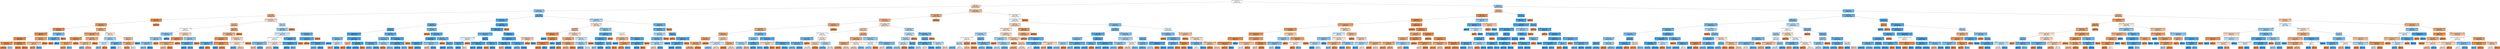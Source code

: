 digraph Tree {
node [shape=box, style="filled", color="black"] ;
0 [label="due_vs_submission_date <= 1.0\ngini = 0.5\nsamples = 294546\nvalue = [147273, 147273]", fillcolor="#e5813900"] ;
1 [label="weight <= 1.0\ngini = 0.465\nsamples = 180197\nvalue = [114052, 66145]", fillcolor="#e581396b"] ;
0 -> 1 [labeldistance=2.5, labelangle=45, headlabel="True"] ;
2 [label="assessment_type_CMA <= 1.0\ngini = 0.407\nsamples = 26182\nvalue = [7433, 18749]", fillcolor="#399de59a"] ;
1 -> 2 ;
3 [label="date <= 60.893\ngini = 0.382\nsamples = 6592\nvalue = [4896, 1696]", fillcolor="#e58139a7"] ;
2 -> 3 ;
4 [label="due_vs_submission_date <= 0.0\ngini = 0.106\nsamples = 2875\nvalue = [2714, 161]", fillcolor="#e58139f0"] ;
3 -> 4 ;
5 [label="due_vs_submission_date <= -0.0\ngini = 0.215\nsamples = 1313\nvalue = [1152, 161]", fillcolor="#e58139db"] ;
4 -> 5 ;
6 [label="glossary_clicks_by_days <= 0.996\ngini = 0.111\nsamples = 866\nvalue = [815, 51]", fillcolor="#e58139ef"] ;
5 -> 6 ;
7 [label="oucontent_clicks_by_days <= 21.964\ngini = 0.097\nsamples = 857\nvalue = [813, 44]", fillcolor="#e58139f1"] ;
6 -> 7 ;
8 [label="due_vs_submission_date <= -2.919\ngini = 0.069\nsamples = 760\nvalue = [733, 27]", fillcolor="#e58139f6"] ;
7 -> 8 ;
9 [label="due_vs_submission_date <= -3.006\ngini = 0.122\nsamples = 367\nvalue = [343, 24]", fillcolor="#e58139ed"] ;
8 -> 9 ;
10 [label="gini = 0.1\nsamples = 359\nvalue = [340, 19]", fillcolor="#e58139f1"] ;
9 -> 10 ;
11 [label="gini = 0.469\nsamples = 8\nvalue = [3, 5]", fillcolor="#399de566"] ;
9 -> 11 ;
12 [label="due_vs_submission_date <= -0.995\ngini = 0.015\nsamples = 393\nvalue = [390, 3]", fillcolor="#e58139fd"] ;
8 -> 12 ;
13 [label="gini = 0.05\nsamples = 117\nvalue = [114, 3]", fillcolor="#e58139f8"] ;
12 -> 13 ;
14 [label="gini = 0.0\nsamples = 276\nvalue = [276, 0]", fillcolor="#e58139ff"] ;
12 -> 14 ;
15 [label="due_vs_submission_date <= -0.952\ngini = 0.289\nsamples = 97\nvalue = [80, 17]", fillcolor="#e58139c9"] ;
7 -> 15 ;
16 [label="resource_clicks_by_days_change <= 4.924\ngini = 0.419\nsamples = 57\nvalue = [40, 17]", fillcolor="#e5813993"] ;
15 -> 16 ;
17 [label="gini = 0.263\nsamples = 45\nvalue = [38, 7]", fillcolor="#e58139d0"] ;
16 -> 17 ;
18 [label="gini = 0.278\nsamples = 12\nvalue = [2, 10]", fillcolor="#399de5cc"] ;
16 -> 18 ;
19 [label="gini = 0.0\nsamples = 40\nvalue = [40, 0]", fillcolor="#e58139ff"] ;
15 -> 19 ;
20 [label="glossary_clicks_by_days <= 2.179\ngini = 0.346\nsamples = 9\nvalue = [2, 7]", fillcolor="#399de5b6"] ;
6 -> 20 ;
21 [label="due_vs_submission_date <= -11.5\ngini = 0.219\nsamples = 8\nvalue = [1, 7]", fillcolor="#399de5db"] ;
20 -> 21 ;
22 [label="gini = 0.0\nsamples = 1\nvalue = [1, 0]", fillcolor="#e58139ff"] ;
21 -> 22 ;
23 [label="gini = 0.0\nsamples = 7\nvalue = [0, 7]", fillcolor="#399de5ff"] ;
21 -> 23 ;
24 [label="gini = 0.0\nsamples = 1\nvalue = [1, 0]", fillcolor="#e58139ff"] ;
20 -> 24 ;
25 [label="url_clicks_by_days <= 0.975\ngini = 0.371\nsamples = 447\nvalue = [337, 110]", fillcolor="#e58139ac"] ;
5 -> 25 ;
26 [label="homepage_clicks_by_days_change <= 1.995\ngini = 0.286\nsamples = 329\nvalue = [272, 57]", fillcolor="#e58139ca"] ;
25 -> 26 ;
27 [label="resource_clicks_by_days <= 1.026\ngini = 0.144\nsamples = 128\nvalue = [118, 10]", fillcolor="#e58139e9"] ;
26 -> 27 ;
28 [label="resource_clicks_by_days <= 0.905\ngini = 0.325\nsamples = 49\nvalue = [39, 10]", fillcolor="#e58139be"] ;
27 -> 28 ;
29 [label="gini = 0.263\nsamples = 45\nvalue = [38, 7]", fillcolor="#e58139d0"] ;
28 -> 29 ;
30 [label="gini = 0.375\nsamples = 4\nvalue = [1, 3]", fillcolor="#399de5aa"] ;
28 -> 30 ;
31 [label="gini = 0.0\nsamples = 79\nvalue = [79, 0]", fillcolor="#e58139ff"] ;
27 -> 31 ;
32 [label="url_clicks_by_days_change <= 0.004\ngini = 0.358\nsamples = 201\nvalue = [154, 47]", fillcolor="#e58139b1"] ;
26 -> 32 ;
33 [label="resource_clicks_by_days <= 0.298\ngini = 0.418\nsamples = 158\nvalue = [111, 47]", fillcolor="#e5813993"] ;
32 -> 33 ;
34 [label="gini = 0.375\nsamples = 8\nvalue = [2, 6]", fillcolor="#399de5aa"] ;
33 -> 34 ;
35 [label="gini = 0.397\nsamples = 150\nvalue = [109, 41]", fillcolor="#e581399f"] ;
33 -> 35 ;
36 [label="gini = 0.0\nsamples = 43\nvalue = [43, 0]", fillcolor="#e58139ff"] ;
32 -> 36 ;
37 [label="url_clicks_by_days <= 1.011\ngini = 0.495\nsamples = 118\nvalue = [65, 53]", fillcolor="#e581392f"] ;
25 -> 37 ;
38 [label="homepage_clicks_by_days <= 15.5\ngini = 0.44\nsamples = 46\nvalue = [15, 31]", fillcolor="#399de584"] ;
37 -> 38 ;
39 [label="resource_clicks_by_days <= 8.5\ngini = 0.494\nsamples = 27\nvalue = [12, 15]", fillcolor="#399de533"] ;
38 -> 39 ;
40 [label="gini = 0.408\nsamples = 21\nvalue = [6, 15]", fillcolor="#399de599"] ;
39 -> 40 ;
41 [label="gini = 0.0\nsamples = 6\nvalue = [6, 0]", fillcolor="#e58139ff"] ;
39 -> 41 ;
42 [label="subpage_clicks_by_days <= 14.5\ngini = 0.266\nsamples = 19\nvalue = [3, 16]", fillcolor="#399de5cf"] ;
38 -> 42 ;
43 [label="gini = 0.0\nsamples = 13\nvalue = [0, 13]", fillcolor="#399de5ff"] ;
42 -> 43 ;
44 [label="gini = 0.5\nsamples = 6\nvalue = [3, 3]", fillcolor="#e5813900"] ;
42 -> 44 ;
45 [label="url_clicks_by_days <= 4.5\ngini = 0.424\nsamples = 72\nvalue = [50, 22]", fillcolor="#e581398f"] ;
37 -> 45 ;
46 [label="subpage_clicks_by_days <= 11.0\ngini = 0.355\nsamples = 65\nvalue = [50, 15]", fillcolor="#e58139b3"] ;
45 -> 46 ;
47 [label="gini = 0.219\nsamples = 48\nvalue = [42, 6]", fillcolor="#e58139db"] ;
46 -> 47 ;
48 [label="gini = 0.498\nsamples = 17\nvalue = [8, 9]", fillcolor="#399de51c"] ;
46 -> 48 ;
49 [label="gini = 0.0\nsamples = 7\nvalue = [0, 7]", fillcolor="#399de5ff"] ;
45 -> 49 ;
50 [label="gini = 0.0\nsamples = 1562\nvalue = [1562, 0]", fillcolor="#e58139ff"] ;
4 -> 50 ;
51 [label="oucontent_clicks_by_days <= 0.998\ngini = 0.485\nsamples = 3717\nvalue = [2182, 1535]", fillcolor="#e581394c"] ;
3 -> 51 ;
52 [label="date <= 61.004\ngini = 0.4\nsamples = 2223\nvalue = [1609, 614]", fillcolor="#e581399e"] ;
51 -> 52 ;
53 [label="due_vs_submission_date <= -2.985\ngini = 0.5\nsamples = 444\nvalue = [224, 220]", fillcolor="#e5813905"] ;
52 -> 53 ;
54 [label="subpage_clicks_by_days <= 0.985\ngini = 0.391\nsamples = 135\nvalue = [36, 99]", fillcolor="#399de5a2"] ;
53 -> 54 ;
55 [label="resource_clicks_by_days <= 0.219\ngini = 0.418\nsamples = 121\nvalue = [36, 85]", fillcolor="#399de593"] ;
54 -> 55 ;
56 [label="homepage_clicks_by_days <= 0.5\ngini = 0.386\nsamples = 115\nvalue = [30, 85]", fillcolor="#399de5a5"] ;
55 -> 56 ;
57 [label="gini = 0.415\nsamples = 102\nvalue = [30, 72]", fillcolor="#399de595"] ;
56 -> 57 ;
58 [label="gini = 0.0\nsamples = 13\nvalue = [0, 13]", fillcolor="#399de5ff"] ;
56 -> 58 ;
59 [label="gini = 0.0\nsamples = 6\nvalue = [6, 0]", fillcolor="#e58139ff"] ;
55 -> 59 ;
60 [label="gini = 0.0\nsamples = 14\nvalue = [0, 14]", fillcolor="#399de5ff"] ;
54 -> 60 ;
61 [label="due_vs_submission_date <= -0.001\ngini = 0.476\nsamples = 309\nvalue = [188, 121]", fillcolor="#e581395b"] ;
53 -> 61 ;
62 [label="due_vs_submission_date <= -0.996\ngini = 0.163\nsamples = 156\nvalue = [142, 14]", fillcolor="#e58139e6"] ;
61 -> 62 ;
63 [label="resource_clicks_by_days_change <= 0.008\ngini = 0.31\nsamples = 73\nvalue = [59, 14]", fillcolor="#e58139c2"] ;
62 -> 63 ;
64 [label="gini = 0.444\nsamples = 39\nvalue = [26, 13]", fillcolor="#e581397f"] ;
63 -> 64 ;
65 [label="gini = 0.057\nsamples = 34\nvalue = [33, 1]", fillcolor="#e58139f7"] ;
63 -> 65 ;
66 [label="gini = 0.0\nsamples = 83\nvalue = [83, 0]", fillcolor="#e58139ff"] ;
62 -> 66 ;
67 [label="due_vs_submission_date <= 0.005\ngini = 0.421\nsamples = 153\nvalue = [46, 107]", fillcolor="#399de591"] ;
61 -> 67 ;
68 [label="homepage_clicks_by_days <= 0.03\ngini = 0.156\nsamples = 117\nvalue = [10, 107]", fillcolor="#399de5e7"] ;
67 -> 68 ;
69 [label="gini = 0.04\nsamples = 49\nvalue = [1, 48]", fillcolor="#399de5fa"] ;
68 -> 69 ;
70 [label="gini = 0.23\nsamples = 68\nvalue = [9, 59]", fillcolor="#399de5d8"] ;
68 -> 70 ;
71 [label="gini = 0.0\nsamples = 36\nvalue = [36, 0]", fillcolor="#e58139ff"] ;
67 -> 71 ;
72 [label="weight <= 0.003\ngini = 0.345\nsamples = 1779\nvalue = [1385, 394]", fillcolor="#e58139b6"] ;
52 -> 72 ;
73 [label="due_vs_submission_date <= -19.009\ngini = 0.389\nsamples = 1488\nvalue = [1094, 394]", fillcolor="#e58139a3"] ;
72 -> 73 ;
74 [label="quiz_clicks_by_days_change <= -1.973\ngini = 0.18\nsamples = 611\nvalue = [550, 61]", fillcolor="#e58139e3"] ;
73 -> 74 ;
75 [label="due_vs_submission_date <= -19.993\ngini = 0.198\nsamples = 9\nvalue = [1, 8]", fillcolor="#399de5df"] ;
74 -> 75 ;
76 [label="gini = 0.0\nsamples = 8\nvalue = [0, 8]", fillcolor="#399de5ff"] ;
75 -> 76 ;
77 [label="gini = 0.0\nsamples = 1\nvalue = [1, 0]", fillcolor="#e58139ff"] ;
75 -> 77 ;
78 [label="homepage_clicks_by_days_change <= -12.0\ngini = 0.161\nsamples = 602\nvalue = [549, 53]", fillcolor="#e58139e6"] ;
74 -> 78 ;
79 [label="gini = 0.0\nsamples = 5\nvalue = [0, 5]", fillcolor="#399de5ff"] ;
78 -> 79 ;
80 [label="gini = 0.148\nsamples = 597\nvalue = [549, 48]", fillcolor="#e58139e9"] ;
78 -> 80 ;
81 [label="due_vs_submission_date <= 0.005\ngini = 0.471\nsamples = 877\nvalue = [544, 333]", fillcolor="#e5813963"] ;
73 -> 81 ;
82 [label="oucontent_clicks_by_days_change <= -7.609\ngini = 0.494\nsamples = 751\nvalue = [418, 333]", fillcolor="#e5813934"] ;
81 -> 82 ;
83 [label="gini = 0.239\nsamples = 72\nvalue = [10, 62]", fillcolor="#399de5d6"] ;
82 -> 83 ;
84 [label="gini = 0.48\nsamples = 679\nvalue = [408, 271]", fillcolor="#e5813956"] ;
82 -> 84 ;
85 [label="gini = 0.0\nsamples = 126\nvalue = [126, 0]", fillcolor="#e58139ff"] ;
81 -> 85 ;
86 [label="gini = 0.0\nsamples = 291\nvalue = [291, 0]", fillcolor="#e58139ff"] ;
72 -> 86 ;
87 [label="weight <= 0.012\ngini = 0.473\nsamples = 1494\nvalue = [573, 921]", fillcolor="#399de560"] ;
51 -> 87 ;
88 [label="due_vs_submission_date <= -0.0\ngini = 0.422\nsamples = 1320\nvalue = [399, 921]", fillcolor="#399de591"] ;
87 -> 88 ;
89 [label="oucontent_clicks_by_days_change <= 22.904\ngini = 0.488\nsamples = 759\nvalue = [321, 438]", fillcolor="#399de544"] ;
88 -> 89 ;
90 [label="oucontent_clicks_by_days_change <= 1.013\ngini = 0.5\nsamples = 632\nvalue = [315, 317]", fillcolor="#399de502"] ;
89 -> 90 ;
91 [label="oucontent_clicks_by_days_change <= -29.5\ngini = 0.34\nsamples = 129\nvalue = [28, 101]", fillcolor="#399de5b8"] ;
90 -> 91 ;
92 [label="gini = 0.461\nsamples = 25\nvalue = [16, 9]", fillcolor="#e5813970"] ;
91 -> 92 ;
93 [label="gini = 0.204\nsamples = 104\nvalue = [12, 92]", fillcolor="#399de5de"] ;
91 -> 93 ;
94 [label="forumng_clicks_by_days_change <= 3.89\ngini = 0.49\nsamples = 503\nvalue = [287, 216]", fillcolor="#e581393f"] ;
90 -> 94 ;
95 [label="gini = 0.475\nsamples = 464\nvalue = [284, 180]", fillcolor="#e581395d"] ;
94 -> 95 ;
96 [label="gini = 0.142\nsamples = 39\nvalue = [3, 36]", fillcolor="#399de5ea"] ;
94 -> 96 ;
97 [label="due_vs_submission_date <= -0.892\ngini = 0.09\nsamples = 127\nvalue = [6, 121]", fillcolor="#399de5f2"] ;
89 -> 97 ;
98 [label="homepage_clicks_by_days_change <= 26.5\ngini = 0.032\nsamples = 123\nvalue = [2, 121]", fillcolor="#399de5fb"] ;
97 -> 98 ;
99 [label="gini = 0.0\nsamples = 114\nvalue = [0, 114]", fillcolor="#399de5ff"] ;
98 -> 99 ;
100 [label="gini = 0.346\nsamples = 9\nvalue = [2, 7]", fillcolor="#399de5b6"] ;
98 -> 100 ;
101 [label="gini = 0.0\nsamples = 4\nvalue = [4, 0]", fillcolor="#e58139ff"] ;
97 -> 101 ;
102 [label="due_vs_submission_date <= 0.006\ngini = 0.239\nsamples = 561\nvalue = [78, 483]", fillcolor="#399de5d6"] ;
88 -> 102 ;
103 [label="resource_clicks_by_days_change <= -19.0\ngini = 0.138\nsamples = 522\nvalue = [39, 483]", fillcolor="#399de5ea"] ;
102 -> 103 ;
104 [label="gini = 0.0\nsamples = 13\nvalue = [13, 0]", fillcolor="#e58139ff"] ;
103 -> 104 ;
105 [label="forumng_clicks_by_days_change <= -0.249\ngini = 0.097\nsamples = 509\nvalue = [26, 483]", fillcolor="#399de5f1"] ;
103 -> 105 ;
106 [label="gini = 0.334\nsamples = 85\nvalue = [18, 67]", fillcolor="#399de5ba"] ;
105 -> 106 ;
107 [label="gini = 0.037\nsamples = 424\nvalue = [8, 416]", fillcolor="#399de5fa"] ;
105 -> 107 ;
108 [label="gini = 0.0\nsamples = 39\nvalue = [39, 0]", fillcolor="#e58139ff"] ;
102 -> 108 ;
109 [label="gini = 0.0\nsamples = 174\nvalue = [174, 0]", fillcolor="#e58139ff"] ;
87 -> 109 ;
110 [label="date <= 222.019\ngini = 0.225\nsamples = 19590\nvalue = [2537, 17053]", fillcolor="#399de5d9"] ;
2 -> 110 ;
111 [label="forumng_clicks_by_days <= 7.955\ngini = 0.145\nsamples = 16081\nvalue = [1266, 14815]", fillcolor="#399de5e9"] ;
110 -> 111 ;
112 [label="url_clicks_by_days <= 0.0\ngini = 0.222\nsamples = 8552\nvalue = [1086, 7466]", fillcolor="#399de5da"] ;
111 -> 112 ;
113 [label="date <= 141.5\ngini = 0.147\nsamples = 5683\nvalue = [455, 5228]", fillcolor="#399de5e9"] ;
112 -> 113 ;
114 [label="resource_clicks_by_days_change <= -8.5\ngini = 0.028\nsamples = 2741\nvalue = [39, 2702]", fillcolor="#399de5fb"] ;
113 -> 114 ;
115 [label="quiz_clicks_by_days <= 13.396\ngini = 0.323\nsamples = 69\nvalue = [14, 55]", fillcolor="#399de5be"] ;
114 -> 115 ;
116 [label="gini = 0.0\nsamples = 34\nvalue = [0, 34]", fillcolor="#399de5ff"] ;
115 -> 116 ;
117 [label="quiz_clicks_by_days <= 14.5\ngini = 0.48\nsamples = 35\nvalue = [14, 21]", fillcolor="#399de555"] ;
115 -> 117 ;
118 [label="gini = 0.346\nsamples = 18\nvalue = [14, 4]", fillcolor="#e58139b6"] ;
117 -> 118 ;
119 [label="gini = 0.0\nsamples = 17\nvalue = [0, 17]", fillcolor="#399de5ff"] ;
117 -> 119 ;
120 [label="quiz_clicks_by_days_change <= -38.764\ngini = 0.019\nsamples = 2672\nvalue = [25, 2647]", fillcolor="#399de5fd"] ;
114 -> 120 ;
121 [label="date <= 104.739\ngini = 0.444\nsamples = 6\nvalue = [4, 2]", fillcolor="#e581397f"] ;
120 -> 121 ;
122 [label="gini = 0.0\nsamples = 4\nvalue = [4, 0]", fillcolor="#e58139ff"] ;
121 -> 122 ;
123 [label="gini = 0.0\nsamples = 2\nvalue = [0, 2]", fillcolor="#399de5ff"] ;
121 -> 123 ;
124 [label="forumng_clicks_by_days <= 7.067\ngini = 0.016\nsamples = 2666\nvalue = [21, 2645]", fillcolor="#399de5fd"] ;
120 -> 124 ;
125 [label="gini = 0.015\nsamples = 2665\nvalue = [20, 2645]", fillcolor="#399de5fd"] ;
124 -> 125 ;
126 [label="gini = 0.0\nsamples = 1\nvalue = [1, 0]", fillcolor="#e58139ff"] ;
124 -> 126 ;
127 [label="subpage_clicks_by_days <= 3.983\ngini = 0.243\nsamples = 2942\nvalue = [416, 2526]", fillcolor="#399de5d5"] ;
113 -> 127 ;
128 [label="quiz_clicks_by_days <= 13.014\ngini = 0.304\nsamples = 2078\nvalue = [388, 1690]", fillcolor="#399de5c4"] ;
127 -> 128 ;
129 [label="homepage_clicks_by_days <= 1.987\ngini = 0.183\nsamples = 1228\nvalue = [125, 1103]", fillcolor="#399de5e2"] ;
128 -> 129 ;
130 [label="gini = 0.33\nsamples = 407\nvalue = [85, 322]", fillcolor="#399de5bc"] ;
129 -> 130 ;
131 [label="gini = 0.093\nsamples = 821\nvalue = [40, 781]", fillcolor="#399de5f2"] ;
129 -> 131 ;
132 [label="quiz_clicks_by_days <= 13.978\ngini = 0.427\nsamples = 850\nvalue = [263, 587]", fillcolor="#399de58d"] ;
128 -> 132 ;
133 [label="gini = 0.0\nsamples = 39\nvalue = [39, 0]", fillcolor="#e58139ff"] ;
132 -> 133 ;
134 [label="gini = 0.4\nsamples = 811\nvalue = [224, 587]", fillcolor="#399de59e"] ;
132 -> 134 ;
135 [label="ouelluminate_clicks_by_days <= 1.414\ngini = 0.063\nsamples = 864\nvalue = [28, 836]", fillcolor="#399de5f6"] ;
127 -> 135 ;
136 [label="forumng_clicks_by_days_change <= 2.111\ngini = 0.056\nsamples = 861\nvalue = [25, 836]", fillcolor="#399de5f7"] ;
135 -> 136 ;
137 [label="gini = 0.027\nsamples = 800\nvalue = [11, 789]", fillcolor="#399de5fb"] ;
136 -> 137 ;
138 [label="gini = 0.354\nsamples = 61\nvalue = [14, 47]", fillcolor="#399de5b3"] ;
136 -> 138 ;
139 [label="gini = 0.0\nsamples = 3\nvalue = [3, 0]", fillcolor="#e58139ff"] ;
135 -> 139 ;
140 [label="url_clicks_by_days <= 0.996\ngini = 0.343\nsamples = 2869\nvalue = [631, 2238]", fillcolor="#399de5b7"] ;
112 -> 140 ;
141 [label="gini = 0.0\nsamples = 368\nvalue = [368, 0]", fillcolor="#e58139ff"] ;
140 -> 141 ;
142 [label="forumng_clicks_by_days <= 0.006\ngini = 0.188\nsamples = 2501\nvalue = [263, 2238]", fillcolor="#399de5e1"] ;
140 -> 142 ;
143 [label="quiz_clicks_by_days <= 28.04\ngini = 0.082\nsamples = 1236\nvalue = [53, 1183]", fillcolor="#399de5f4"] ;
142 -> 143 ;
144 [label="due_vs_submission_date <= -6.5\ngini = 0.06\nsamples = 1171\nvalue = [36, 1135]", fillcolor="#399de5f7"] ;
143 -> 144 ;
145 [label="gini = 0.0\nsamples = 1\nvalue = [1, 0]", fillcolor="#e58139ff"] ;
144 -> 145 ;
146 [label="gini = 0.058\nsamples = 1170\nvalue = [35, 1135]", fillcolor="#399de5f7"] ;
144 -> 146 ;
147 [label="homepage_clicks_by_days_change <= -1.013\ngini = 0.386\nsamples = 65\nvalue = [17, 48]", fillcolor="#399de5a5"] ;
143 -> 147 ;
148 [label="gini = 0.454\nsamples = 23\nvalue = [15, 8]", fillcolor="#e5813977"] ;
147 -> 148 ;
149 [label="gini = 0.091\nsamples = 42\nvalue = [2, 40]", fillcolor="#399de5f2"] ;
147 -> 149 ;
150 [label="forumng_clicks_by_days <= 0.999\ngini = 0.277\nsamples = 1265\nvalue = [210, 1055]", fillcolor="#399de5cc"] ;
142 -> 150 ;
151 [label="gini = 0.0\nsamples = 58\nvalue = [58, 0]", fillcolor="#e58139ff"] ;
150 -> 151 ;
152 [label="date <= 90.714\ngini = 0.22\nsamples = 1207\nvalue = [152, 1055]", fillcolor="#399de5da"] ;
150 -> 152 ;
153 [label="gini = 0.006\nsamples = 314\nvalue = [1, 313]", fillcolor="#399de5fe"] ;
152 -> 153 ;
154 [label="gini = 0.281\nsamples = 893\nvalue = [151, 742]", fillcolor="#399de5cb"] ;
152 -> 154 ;
155 [label="due_vs_submission_date <= 0.149\ngini = 0.047\nsamples = 7529\nvalue = [180, 7349]", fillcolor="#399de5f9"] ;
111 -> 155 ;
156 [label="homepage_clicks_by_days <= 3.977\ngini = 0.045\nsamples = 7524\nvalue = [175, 7349]", fillcolor="#399de5f9"] ;
155 -> 156 ;
157 [label="resource_clicks_by_days_change <= -0.005\ngini = 0.253\nsamples = 262\nvalue = [39, 223]", fillcolor="#399de5d2"] ;
156 -> 157 ;
158 [label="resource_clicks_by_days_change <= -0.999\ngini = 0.496\nsamples = 81\nvalue = [37, 44]", fillcolor="#399de529"] ;
157 -> 158 ;
159 [label="url_clicks_by_days <= 0.037\ngini = 0.183\nsamples = 49\nvalue = [5, 44]", fillcolor="#399de5e2"] ;
158 -> 159 ;
160 [label="gini = 0.046\nsamples = 42\nvalue = [1, 41]", fillcolor="#399de5f9"] ;
159 -> 160 ;
161 [label="gini = 0.49\nsamples = 7\nvalue = [4, 3]", fillcolor="#e5813940"] ;
159 -> 161 ;
162 [label="gini = 0.0\nsamples = 32\nvalue = [32, 0]", fillcolor="#e58139ff"] ;
158 -> 162 ;
163 [label="date <= 162.5\ngini = 0.022\nsamples = 181\nvalue = [2, 179]", fillcolor="#399de5fc"] ;
157 -> 163 ;
164 [label="homepage_clicks_by_days_change <= -5.5\ngini = 0.012\nsamples = 164\nvalue = [1, 163]", fillcolor="#399de5fd"] ;
163 -> 164 ;
165 [label="gini = 0.051\nsamples = 38\nvalue = [1, 37]", fillcolor="#399de5f8"] ;
164 -> 165 ;
166 [label="gini = 0.0\nsamples = 126\nvalue = [0, 126]", fillcolor="#399de5ff"] ;
164 -> 166 ;
167 [label="forumng_clicks_by_days <= 8.5\ngini = 0.111\nsamples = 17\nvalue = [1, 16]", fillcolor="#399de5ef"] ;
163 -> 167 ;
168 [label="gini = 0.0\nsamples = 1\nvalue = [1, 0]", fillcolor="#e58139ff"] ;
167 -> 168 ;
169 [label="gini = 0.0\nsamples = 16\nvalue = [0, 16]", fillcolor="#399de5ff"] ;
167 -> 169 ;
170 [label="page_clicks_by_days <= 5.187\ngini = 0.037\nsamples = 7262\nvalue = [136, 7126]", fillcolor="#399de5fa"] ;
156 -> 170 ;
171 [label="subpage_clicks_by_days_change <= 6.24\ngini = 0.035\nsamples = 7253\nvalue = [130, 7123]", fillcolor="#399de5fa"] ;
170 -> 171 ;
172 [label="due_vs_submission_date <= -6.071\ngini = 0.021\nsamples = 6498\nvalue = [69, 6429]", fillcolor="#399de5fc"] ;
171 -> 172 ;
173 [label="gini = 0.375\nsamples = 4\nvalue = [3, 1]", fillcolor="#e58139aa"] ;
172 -> 173 ;
174 [label="gini = 0.02\nsamples = 6494\nvalue = [66, 6428]", fillcolor="#399de5fc"] ;
172 -> 174 ;
175 [label="homepage_clicks_by_days <= 21.713\ngini = 0.149\nsamples = 755\nvalue = [61, 694]", fillcolor="#399de5e9"] ;
171 -> 175 ;
176 [label="gini = 0.311\nsamples = 280\nvalue = [54, 226]", fillcolor="#399de5c2"] ;
175 -> 176 ;
177 [label="gini = 0.029\nsamples = 475\nvalue = [7, 468]", fillcolor="#399de5fb"] ;
175 -> 177 ;
178 [label="due_vs_submission_date <= -1.299\ngini = 0.444\nsamples = 9\nvalue = [6, 3]", fillcolor="#e581397f"] ;
170 -> 178 ;
179 [label="gini = 0.0\nsamples = 6\nvalue = [6, 0]", fillcolor="#e58139ff"] ;
178 -> 179 ;
180 [label="gini = 0.0\nsamples = 3\nvalue = [0, 3]", fillcolor="#399de5ff"] ;
178 -> 180 ;
181 [label="gini = 0.0\nsamples = 5\nvalue = [5, 0]", fillcolor="#e58139ff"] ;
155 -> 181 ;
182 [label="oucontent_clicks_by_days <= 44.756\ngini = 0.462\nsamples = 3509\nvalue = [1271, 2238]", fillcolor="#399de56e"] ;
110 -> 182 ;
183 [label="quiz_clicks_by_days <= 175.897\ngini = 0.488\nsamples = 1632\nvalue = [943, 689]", fillcolor="#e5813945"] ;
182 -> 183 ;
184 [label="date <= 228.996\ngini = 0.413\nsamples = 1129\nvalue = [800, 329]", fillcolor="#e5813996"] ;
183 -> 184 ;
185 [label="due_vs_submission_date <= -16.203\ngini = 0.127\nsamples = 367\nvalue = [342, 25]", fillcolor="#e58139ec"] ;
184 -> 185 ;
186 [label="gini = 0.0\nsamples = 16\nvalue = [0, 16]", fillcolor="#399de5ff"] ;
185 -> 186 ;
187 [label="folder_clicks_by_days <= 1.5\ngini = 0.05\nsamples = 351\nvalue = [342, 9]", fillcolor="#e58139f8"] ;
185 -> 187 ;
188 [label="subpage_clicks_by_days <= 20.802\ngini = 0.028\nsamples = 347\nvalue = [342, 5]", fillcolor="#e58139fb"] ;
187 -> 188 ;
189 [label="gini = 0.023\nsamples = 346\nvalue = [342, 4]", fillcolor="#e58139fc"] ;
188 -> 189 ;
190 [label="gini = 0.0\nsamples = 1\nvalue = [0, 1]", fillcolor="#399de5ff"] ;
188 -> 190 ;
191 [label="gini = 0.0\nsamples = 4\nvalue = [0, 4]", fillcolor="#399de5ff"] ;
187 -> 191 ;
192 [label="due_vs_submission_date <= -1.003\ngini = 0.48\nsamples = 762\nvalue = [458, 304]", fillcolor="#e5813956"] ;
184 -> 192 ;
193 [label="due_vs_submission_date <= -30.0\ngini = 0.343\nsamples = 391\nvalue = [305, 86]", fillcolor="#e58139b7"] ;
192 -> 193 ;
194 [label="date <= 238.5\ngini = 0.074\nsamples = 26\nvalue = [1, 25]", fillcolor="#399de5f5"] ;
193 -> 194 ;
195 [label="gini = 0.0\nsamples = 25\nvalue = [0, 25]", fillcolor="#399de5ff"] ;
194 -> 195 ;
196 [label="gini = 0.0\nsamples = 1\nvalue = [1, 0]", fillcolor="#e58139ff"] ;
194 -> 196 ;
197 [label="due_vs_submission_date <= -1.999\ngini = 0.278\nsamples = 365\nvalue = [304, 61]", fillcolor="#e58139cc"] ;
193 -> 197 ;
198 [label="gini = 0.397\nsamples = 223\nvalue = [162, 61]", fillcolor="#e581399f"] ;
197 -> 198 ;
199 [label="gini = 0.0\nsamples = 142\nvalue = [142, 0]", fillcolor="#e58139ff"] ;
197 -> 199 ;
200 [label="due_vs_submission_date <= 0.016\ngini = 0.485\nsamples = 371\nvalue = [153, 218]", fillcolor="#399de54c"] ;
192 -> 200 ;
201 [label="due_vs_submission_date <= -0.993\ngini = 0.437\nsamples = 322\nvalue = [104, 218]", fillcolor="#399de585"] ;
200 -> 201 ;
202 [label="gini = 0.237\nsamples = 138\nvalue = [19, 119]", fillcolor="#399de5d6"] ;
201 -> 202 ;
203 [label="gini = 0.497\nsamples = 184\nvalue = [85, 99]", fillcolor="#399de524"] ;
201 -> 203 ;
204 [label="gini = 0.0\nsamples = 49\nvalue = [49, 0]", fillcolor="#e58139ff"] ;
200 -> 204 ;
205 [label="resource_clicks_by_days <= 0.001\ngini = 0.407\nsamples = 503\nvalue = [143, 360]", fillcolor="#399de59a"] ;
183 -> 205 ;
206 [label="oucontent_clicks_by_days <= 40.202\ngini = 0.15\nsamples = 258\nvalue = [21, 237]", fillcolor="#399de5e8"] ;
205 -> 206 ;
207 [label="homepage_clicks_by_days <= 15.5\ngini = 0.112\nsamples = 252\nvalue = [15, 237]", fillcolor="#399de5ef"] ;
206 -> 207 ;
208 [label="quiz_clicks_by_days <= 177.5\ngini = 0.042\nsamples = 187\nvalue = [4, 183]", fillcolor="#399de5f9"] ;
207 -> 208 ;
209 [label="gini = 0.444\nsamples = 3\nvalue = [1, 2]", fillcolor="#399de57f"] ;
208 -> 209 ;
210 [label="gini = 0.032\nsamples = 184\nvalue = [3, 181]", fillcolor="#399de5fb"] ;
208 -> 210 ;
211 [label="date <= 238.5\ngini = 0.281\nsamples = 65\nvalue = [11, 54]", fillcolor="#399de5cb"] ;
207 -> 211 ;
212 [label="gini = 0.225\nsamples = 62\nvalue = [8, 54]", fillcolor="#399de5d9"] ;
211 -> 212 ;
213 [label="gini = 0.0\nsamples = 3\nvalue = [3, 0]", fillcolor="#e58139ff"] ;
211 -> 213 ;
214 [label="gini = 0.0\nsamples = 6\nvalue = [6, 0]", fillcolor="#e58139ff"] ;
206 -> 214 ;
215 [label="date <= 240.959\ngini = 0.5\nsamples = 245\nvalue = [122, 123]", fillcolor="#399de502"] ;
205 -> 215 ;
216 [label="homepage_clicks_by_days <= 6.204\ngini = 0.386\nsamples = 157\nvalue = [116, 41]", fillcolor="#e58139a5"] ;
215 -> 216 ;
217 [label="gini = 0.0\nsamples = 22\nvalue = [0, 22]", fillcolor="#399de5ff"] ;
216 -> 217 ;
218 [label="folder_clicks_by_days <= 0.999\ngini = 0.242\nsamples = 135\nvalue = [116, 19]", fillcolor="#e58139d5"] ;
216 -> 218 ;
219 [label="gini = 0.123\nsamples = 122\nvalue = [114, 8]", fillcolor="#e58139ed"] ;
218 -> 219 ;
220 [label="gini = 0.26\nsamples = 13\nvalue = [2, 11]", fillcolor="#399de5d1"] ;
218 -> 220 ;
221 [label="oucollaborate_clicks_by_days <= 0.043\ngini = 0.127\nsamples = 88\nvalue = [6, 82]", fillcolor="#399de5ec"] ;
215 -> 221 ;
222 [label="oucontent_clicks_by_days <= 42.538\ngini = 0.068\nsamples = 85\nvalue = [3, 82]", fillcolor="#399de5f6"] ;
221 -> 222 ;
223 [label="gini = 0.046\nsamples = 84\nvalue = [2, 82]", fillcolor="#399de5f9"] ;
222 -> 223 ;
224 [label="gini = 0.0\nsamples = 1\nvalue = [1, 0]", fillcolor="#e58139ff"] ;
222 -> 224 ;
225 [label="gini = 0.0\nsamples = 3\nvalue = [3, 0]", fillcolor="#e58139ff"] ;
221 -> 225 ;
226 [label="due_vs_submission_date <= 0.005\ngini = 0.288\nsamples = 1877\nvalue = [328, 1549]", fillcolor="#399de5c9"] ;
182 -> 226 ;
227 [label="due_vs_submission_date <= -1.011\ngini = 0.245\nsamples = 1807\nvalue = [258, 1549]", fillcolor="#399de5d5"] ;
226 -> 227 ;
228 [label="due_vs_submission_date <= -1.99\ngini = 0.455\nsamples = 438\nvalue = [153, 285]", fillcolor="#399de576"] ;
227 -> 228 ;
229 [label="quiz_clicks_by_days <= 459.051\ngini = 0.284\nsamples = 344\nvalue = [59, 285]", fillcolor="#399de5ca"] ;
228 -> 229 ;
230 [label="oucontent_clicks_by_days <= 109.932\ngini = 0.456\nsamples = 168\nvalue = [59, 109]", fillcolor="#399de575"] ;
229 -> 230 ;
231 [label="gini = 0.479\nsamples = 83\nvalue = [50, 33]", fillcolor="#e5813957"] ;
230 -> 231 ;
232 [label="gini = 0.189\nsamples = 85\nvalue = [9, 76]", fillcolor="#399de5e1"] ;
230 -> 232 ;
233 [label="gini = 0.0\nsamples = 176\nvalue = [0, 176]", fillcolor="#399de5ff"] ;
229 -> 233 ;
234 [label="gini = 0.0\nsamples = 94\nvalue = [94, 0]", fillcolor="#e58139ff"] ;
228 -> 234 ;
235 [label="date <= 227.0\ngini = 0.142\nsamples = 1369\nvalue = [105, 1264]", fillcolor="#399de5ea"] ;
227 -> 235 ;
236 [label="gini = 0.0\nsamples = 18\nvalue = [18, 0]", fillcolor="#e58139ff"] ;
235 -> 236 ;
237 [label="ouelluminate_clicks_by_days <= 1.638\ngini = 0.12\nsamples = 1351\nvalue = [87, 1264]", fillcolor="#399de5ed"] ;
235 -> 237 ;
238 [label="due_vs_submission_date <= -0.993\ngini = 0.113\nsamples = 1345\nvalue = [81, 1264]", fillcolor="#399de5ef"] ;
237 -> 238 ;
239 [label="gini = 0.02\nsamples = 694\nvalue = [7, 687]", fillcolor="#399de5fc"] ;
238 -> 239 ;
240 [label="gini = 0.202\nsamples = 651\nvalue = [74, 577]", fillcolor="#399de5de"] ;
238 -> 240 ;
241 [label="gini = 0.0\nsamples = 6\nvalue = [6, 0]", fillcolor="#e58139ff"] ;
237 -> 241 ;
242 [label="gini = 0.0\nsamples = 70\nvalue = [70, 0]", fillcolor="#e58139ff"] ;
226 -> 242 ;
243 [label="homepage_clicks_by_days <= 16.999\ngini = 0.426\nsamples = 154015\nvalue = [106619, 47396]", fillcolor="#e581398e"] ;
1 -> 243 ;
244 [label="due_vs_submission_date <= 0.0\ngini = 0.359\nsamples = 108926\nvalue = [83337, 25589]", fillcolor="#e58139b1"] ;
243 -> 244 ;
245 [label="due_vs_submission_date <= -0.0\ngini = 0.387\nsamples = 97688\nvalue = [72099, 25589]", fillcolor="#e58139a4"] ;
244 -> 245 ;
246 [label="due_vs_submission_date <= -1.0\ngini = 0.322\nsamples = 70471\nvalue = [56250, 14221]", fillcolor="#e58139bf"] ;
245 -> 246 ;
247 [label="due_vs_submission_date <= -1.0\ngini = 0.346\nsamples = 63990\nvalue = [49769, 14221]", fillcolor="#e58139b6"] ;
246 -> 247 ;
248 [label="url_clicks_by_days <= 1.0\ngini = 0.335\nsamples = 62941\nvalue = [49551, 13390]", fillcolor="#e58139ba"] ;
247 -> 248 ;
249 [label="url_clicks_by_days <= 0.0\ngini = 0.302\nsamples = 53175\nvalue = [43302, 9873]", fillcolor="#e58139c5"] ;
248 -> 249 ;
250 [label="due_vs_submission_date <= -2.0\ngini = 0.349\nsamples = 43832\nvalue = [33959, 9873]", fillcolor="#e58139b5"] ;
249 -> 250 ;
251 [label="gini = 0.364\nsamples = 41223\nvalue = [31350, 9873]", fillcolor="#e58139af"] ;
250 -> 251 ;
252 [label="gini = 0.0\nsamples = 2609\nvalue = [2609, 0]", fillcolor="#e58139ff"] ;
250 -> 252 ;
253 [label="gini = 0.0\nsamples = 9343\nvalue = [9343, 0]", fillcolor="#e58139ff"] ;
249 -> 253 ;
254 [label="url_clicks_by_days <= 1.0\ngini = 0.461\nsamples = 9766\nvalue = [6249, 3517]", fillcolor="#e581396f"] ;
248 -> 254 ;
255 [label="resource_clicks_by_days_change <= 0.002\ngini = 0.485\nsamples = 2973\nvalue = [1232, 1741]", fillcolor="#399de54b"] ;
254 -> 255 ;
256 [label="gini = 0.416\nsamples = 1642\nvalue = [485, 1157]", fillcolor="#399de594"] ;
255 -> 256 ;
257 [label="gini = 0.493\nsamples = 1331\nvalue = [747, 584]", fillcolor="#e5813938"] ;
255 -> 257 ;
258 [label="url_clicks_by_days <= 2.0\ngini = 0.386\nsamples = 6793\nvalue = [5017, 1776]", fillcolor="#e58139a5"] ;
254 -> 258 ;
259 [label="gini = 0.0\nsamples = 2618\nvalue = [2618, 0]", fillcolor="#e58139ff"] ;
258 -> 259 ;
260 [label="gini = 0.489\nsamples = 4175\nvalue = [2399, 1776]", fillcolor="#e5813942"] ;
258 -> 260 ;
261 [label="forumng_clicks_by_days <= 5.758\ngini = 0.329\nsamples = 1049\nvalue = [218, 831]", fillcolor="#399de5bc"] ;
247 -> 261 ;
262 [label="url_clicks_by_days <= 0.961\ngini = 0.395\nsamples = 688\nvalue = [186, 502]", fillcolor="#399de5a1"] ;
261 -> 262 ;
263 [label="forumng_clicks_by_days <= 3.03\ngini = 0.45\nsamples = 498\nvalue = [170, 328]", fillcolor="#399de57b"] ;
262 -> 263 ;
264 [label="gini = 0.419\nsamples = 445\nvalue = [133, 312]", fillcolor="#399de592"] ;
263 -> 264 ;
265 [label="gini = 0.422\nsamples = 53\nvalue = [37, 16]", fillcolor="#e5813991"] ;
263 -> 265 ;
266 [label="resource_clicks_by_days <= 3.5\ngini = 0.154\nsamples = 190\nvalue = [16, 174]", fillcolor="#399de5e8"] ;
262 -> 266 ;
267 [label="gini = 0.061\nsamples = 126\nvalue = [4, 122]", fillcolor="#399de5f7"] ;
266 -> 267 ;
268 [label="gini = 0.305\nsamples = 64\nvalue = [12, 52]", fillcolor="#399de5c4"] ;
266 -> 268 ;
269 [label="glossary_clicks_by_days_change <= -2.224\ngini = 0.162\nsamples = 361\nvalue = [32, 329]", fillcolor="#399de5e6"] ;
261 -> 269 ;
270 [label="resource_clicks_by_days_change <= -0.888\ngini = 0.469\nsamples = 8\nvalue = [5, 3]", fillcolor="#e5813966"] ;
269 -> 270 ;
271 [label="gini = 0.0\nsamples = 3\nvalue = [0, 3]", fillcolor="#399de5ff"] ;
270 -> 271 ;
272 [label="gini = 0.0\nsamples = 5\nvalue = [5, 0]", fillcolor="#e58139ff"] ;
270 -> 272 ;
273 [label="resource_clicks_by_days_change <= -22.0\ngini = 0.141\nsamples = 353\nvalue = [27, 326]", fillcolor="#399de5ea"] ;
269 -> 273 ;
274 [label="gini = 0.0\nsamples = 1\nvalue = [1, 0]", fillcolor="#e58139ff"] ;
273 -> 274 ;
275 [label="gini = 0.137\nsamples = 352\nvalue = [26, 326]", fillcolor="#399de5eb"] ;
273 -> 275 ;
276 [label="gini = 0.0\nsamples = 6481\nvalue = [6481, 0]", fillcolor="#e58139ff"] ;
246 -> 276 ;
277 [label="quiz_clicks_by_days <= 0.999\ngini = 0.486\nsamples = 27217\nvalue = [15849, 11368]", fillcolor="#e5813948"] ;
245 -> 277 ;
278 [label="date <= 111.012\ngini = 0.464\nsamples = 22255\nvalue = [14103, 8152]", fillcolor="#e581396c"] ;
277 -> 278 ;
279 [label="subpage_clicks_by_days <= 0.005\ngini = 0.5\nsamples = 9313\nvalue = [4584, 4729]", fillcolor="#399de508"] ;
278 -> 279 ;
280 [label="quiz_clicks_by_days_change <= 0.003\ngini = 0.292\nsamples = 1081\nvalue = [192, 889]", fillcolor="#399de5c8"] ;
279 -> 280 ;
281 [label="homepage_clicks_by_days <= 3.977\ngini = 0.275\nsamples = 1064\nvalue = [175, 889]", fillcolor="#399de5cd"] ;
280 -> 281 ;
282 [label="gini = 0.375\nsamples = 507\nvalue = [127, 380]", fillcolor="#399de5aa"] ;
281 -> 282 ;
283 [label="gini = 0.157\nsamples = 557\nvalue = [48, 509]", fillcolor="#399de5e7"] ;
281 -> 283 ;
284 [label="gini = 0.0\nsamples = 17\nvalue = [17, 0]", fillcolor="#e58139ff"] ;
280 -> 284 ;
285 [label="url_clicks_by_days <= 1.0\ngini = 0.498\nsamples = 8232\nvalue = [4392, 3840]", fillcolor="#e5813920"] ;
279 -> 285 ;
286 [label="url_clicks_by_days <= 0.0\ngini = 0.473\nsamples = 5591\nvalue = [3442, 2149]", fillcolor="#e5813960"] ;
285 -> 286 ;
287 [label="gini = 0.499\nsamples = 4508\nvalue = [2359, 2149]", fillcolor="#e5813917"] ;
286 -> 287 ;
288 [label="gini = 0.0\nsamples = 1083\nvalue = [1083, 0]", fillcolor="#e58139ff"] ;
286 -> 288 ;
289 [label="url_clicks_by_days <= 1.001\ngini = 0.461\nsamples = 2641\nvalue = [950, 1691]", fillcolor="#399de570"] ;
285 -> 289 ;
290 [label="gini = 0.294\nsamples = 985\nvalue = [176, 809]", fillcolor="#399de5c8"] ;
289 -> 290 ;
291 [label="gini = 0.498\nsamples = 1656\nvalue = [774, 882]", fillcolor="#399de51f"] ;
289 -> 291 ;
292 [label="weight <= 27.995\ngini = 0.389\nsamples = 12942\nvalue = [9519, 3423]", fillcolor="#e58139a3"] ;
278 -> 292 ;
293 [label="forumng_clicks_by_days <= 11.979\ngini = 0.348\nsamples = 11848\nvalue = [9189, 2659]", fillcolor="#e58139b5"] ;
292 -> 293 ;
294 [label="url_clicks_by_days <= 1.999\ngini = 0.314\nsamples = 10571\nvalue = [8512, 2059]", fillcolor="#e58139c1"] ;
293 -> 294 ;
295 [label="gini = 0.286\nsamples = 9589\nvalue = [7934, 1655]", fillcolor="#e58139ca"] ;
294 -> 295 ;
296 [label="gini = 0.484\nsamples = 982\nvalue = [578, 404]", fillcolor="#e581394d"] ;
294 -> 296 ;
297 [label="forumng_clicks_by_days <= 24.956\ngini = 0.498\nsamples = 1277\nvalue = [677, 600]", fillcolor="#e581391d"] ;
293 -> 297 ;
298 [label="gini = 0.477\nsamples = 993\nvalue = [604, 389]", fillcolor="#e581395b"] ;
297 -> 298 ;
299 [label="gini = 0.382\nsamples = 284\nvalue = [73, 211]", fillcolor="#399de5a7"] ;
297 -> 299 ;
300 [label="resource_clicks_by_days_change <= -0.017\ngini = 0.421\nsamples = 1094\nvalue = [330, 764]", fillcolor="#399de591"] ;
292 -> 300 ;
301 [label="resource_clicks_by_days_change <= -0.992\ngini = 0.499\nsamples = 361\nvalue = [173, 188]", fillcolor="#399de514"] ;
300 -> 301 ;
302 [label="gini = 0.455\nsamples = 289\nvalue = [101, 188]", fillcolor="#399de576"] ;
301 -> 302 ;
303 [label="gini = 0.0\nsamples = 72\nvalue = [72, 0]", fillcolor="#e58139ff"] ;
301 -> 303 ;
304 [label="oucollaborate_clicks_by_days_change <= -1.107\ngini = 0.337\nsamples = 733\nvalue = [157, 576]", fillcolor="#399de5b9"] ;
300 -> 304 ;
305 [label="gini = 0.492\nsamples = 48\nvalue = [27, 21]", fillcolor="#e5813939"] ;
304 -> 305 ;
306 [label="gini = 0.308\nsamples = 685\nvalue = [130, 555]", fillcolor="#399de5c3"] ;
304 -> 306 ;
307 [label="url_clicks_by_days <= 2.0\ngini = 0.456\nsamples = 4962\nvalue = [1746, 3216]", fillcolor="#399de575"] ;
277 -> 307 ;
308 [label="url_clicks_by_days <= 1.004\ngini = 0.476\nsamples = 4139\nvalue = [1619, 2520]", fillcolor="#399de55b"] ;
307 -> 308 ;
309 [label="url_clicks_by_days <= 1.0\ngini = 0.465\nsamples = 3985\nvalue = [1465, 2520]", fillcolor="#399de56b"] ;
308 -> 309 ;
310 [label="url_clicks_by_days <= 0.002\ngini = 0.484\nsamples = 3380\nvalue = [1386, 1994]", fillcolor="#399de54e"] ;
309 -> 310 ;
311 [label="gini = 0.443\nsamples = 2979\nvalue = [985, 1994]", fillcolor="#399de581"] ;
310 -> 311 ;
312 [label="gini = 0.0\nsamples = 401\nvalue = [401, 0]", fillcolor="#e58139ff"] ;
310 -> 312 ;
313 [label="date <= 195.099\ngini = 0.227\nsamples = 605\nvalue = [79, 526]", fillcolor="#399de5d9"] ;
309 -> 313 ;
314 [label="gini = 0.155\nsamples = 519\nvalue = [44, 475]", fillcolor="#399de5e7"] ;
313 -> 314 ;
315 [label="gini = 0.483\nsamples = 86\nvalue = [35, 51]", fillcolor="#399de550"] ;
313 -> 315 ;
316 [label="gini = 0.0\nsamples = 154\nvalue = [154, 0]", fillcolor="#e58139ff"] ;
308 -> 316 ;
317 [label="homepage_clicks_by_days <= 16.055\ngini = 0.261\nsamples = 823\nvalue = [127, 696]", fillcolor="#399de5d0"] ;
307 -> 317 ;
318 [label="date <= 166.109\ngini = 0.229\nsamples = 802\nvalue = [106, 696]", fillcolor="#399de5d8"] ;
317 -> 318 ;
319 [label="quiz_clicks_by_days_change <= -150.243\ngini = 0.112\nsamples = 619\nvalue = [37, 582]", fillcolor="#399de5ef"] ;
318 -> 319 ;
320 [label="gini = 0.498\nsamples = 15\nvalue = [8, 7]", fillcolor="#e5813920"] ;
319 -> 320 ;
321 [label="gini = 0.091\nsamples = 604\nvalue = [29, 575]", fillcolor="#399de5f2"] ;
319 -> 321 ;
322 [label="quiz_clicks_by_days <= 16.005\ngini = 0.47\nsamples = 183\nvalue = [69, 114]", fillcolor="#399de565"] ;
318 -> 322 ;
323 [label="gini = 0.307\nsamples = 95\nvalue = [18, 77]", fillcolor="#399de5c3"] ;
322 -> 323 ;
324 [label="gini = 0.487\nsamples = 88\nvalue = [51, 37]", fillcolor="#e5813946"] ;
322 -> 324 ;
325 [label="gini = 0.0\nsamples = 21\nvalue = [21, 0]", fillcolor="#e58139ff"] ;
317 -> 325 ;
326 [label="gini = 0.0\nsamples = 11238\nvalue = [11238, 0]", fillcolor="#e58139ff"] ;
244 -> 326 ;
327 [label="due_vs_submission_date <= 0.0\ngini = 0.499\nsamples = 45089\nvalue = [23282, 21807]", fillcolor="#e5813910"] ;
243 -> 327 ;
328 [label="due_vs_submission_date <= -0.001\ngini = 0.499\nsamples = 41858\nvalue = [20051, 21807]", fillcolor="#399de515"] ;
327 -> 328 ;
329 [label="due_vs_submission_date <= -2.0\ngini = 0.473\nsamples = 26633\nvalue = [16428, 10205]", fillcolor="#e5813961"] ;
328 -> 329 ;
330 [label="url_clicks_by_days_change <= -1.0\ngini = 0.493\nsamples = 21806\nvalue = [12147, 9659]", fillcolor="#e5813934"] ;
329 -> 330 ;
331 [label="assessment_type_CMA <= 0.997\ngini = 0.446\nsamples = 4016\nvalue = [1351, 2665]", fillcolor="#399de57e"] ;
330 -> 331 ;
332 [label="externalquiz_clicks_by_days <= 0.012\ngini = 0.5\nsamples = 1899\nvalue = [967, 932]", fillcolor="#e5813909"] ;
331 -> 332 ;
333 [label="date <= 68.05\ngini = 0.478\nsamples = 1454\nvalue = [574, 880]", fillcolor="#399de559"] ;
332 -> 333 ;
334 [label="gini = 0.34\nsamples = 493\nvalue = [107, 386]", fillcolor="#399de5b8"] ;
333 -> 334 ;
335 [label="gini = 0.5\nsamples = 961\nvalue = [467, 494]", fillcolor="#399de50e"] ;
333 -> 335 ;
336 [label="date <= 81.222\ngini = 0.206\nsamples = 445\nvalue = [393, 52]", fillcolor="#e58139dd"] ;
332 -> 336 ;
337 [label="gini = 0.459\nsamples = 84\nvalue = [54, 30]", fillcolor="#e5813971"] ;
336 -> 337 ;
338 [label="gini = 0.114\nsamples = 361\nvalue = [339, 22]", fillcolor="#e58139ee"] ;
336 -> 338 ;
339 [label="weight <= 2.994\ngini = 0.297\nsamples = 2117\nvalue = [384, 1733]", fillcolor="#399de5c6"] ;
331 -> 339 ;
340 [label="gini = 0.0\nsamples = 21\nvalue = [21, 0]", fillcolor="#e58139ff"] ;
339 -> 340 ;
341 [label="homepage_clicks_by_days <= 27.964\ngini = 0.286\nsamples = 2096\nvalue = [363, 1733]", fillcolor="#399de5ca"] ;
339 -> 341 ;
342 [label="gini = 0.377\nsamples = 1045\nvalue = [263, 782]", fillcolor="#399de5a9"] ;
341 -> 342 ;
343 [label="gini = 0.172\nsamples = 1051\nvalue = [100, 951]", fillcolor="#399de5e4"] ;
341 -> 343 ;
344 [label="oucontent_clicks_by_days <= 0.0\ngini = 0.477\nsamples = 17790\nvalue = [10796, 6994]", fillcolor="#e581395a"] ;
330 -> 344 ;
345 [label="url_clicks_by_days_change <= -0.007\ngini = 0.441\nsamples = 2212\nvalue = [727, 1485]", fillcolor="#399de582"] ;
344 -> 345 ;
346 [label="gini = 0.0\nsamples = 58\nvalue = [58, 0]", fillcolor="#e58139ff"] ;
345 -> 346 ;
347 [label="homepage_clicks_by_days <= 24.995\ngini = 0.428\nsamples = 2154\nvalue = [669, 1485]", fillcolor="#399de58c"] ;
345 -> 347 ;
348 [label="gini = 0.481\nsamples = 1313\nvalue = [529, 784]", fillcolor="#399de553"] ;
347 -> 348 ;
349 [label="gini = 0.278\nsamples = 841\nvalue = [140, 701]", fillcolor="#399de5cc"] ;
347 -> 349 ;
350 [label="url_clicks_by_days_change <= -0.0\ngini = 0.457\nsamples = 15578\nvalue = [10069, 5509]", fillcolor="#e5813973"] ;
344 -> 350 ;
351 [label="gini = 0.0\nsamples = 972\nvalue = [972, 0]", fillcolor="#e58139ff"] ;
350 -> 351 ;
352 [label="date <= 18.956\ngini = 0.47\nsamples = 14606\nvalue = [9097, 5509]", fillcolor="#e5813965"] ;
350 -> 352 ;
353 [label="gini = 0.378\nsamples = 4944\nvalue = [3695, 1249]", fillcolor="#e58139a9"] ;
352 -> 353 ;
354 [label="gini = 0.493\nsamples = 9662\nvalue = [5402, 4260]", fillcolor="#e5813936"] ;
352 -> 354 ;
355 [label="due_vs_submission_date <= -1.0\ngini = 0.201\nsamples = 4827\nvalue = [4281, 546]", fillcolor="#e58139de"] ;
329 -> 355 ;
356 [label="due_vs_submission_date <= -1.0\ngini = 0.35\nsamples = 2415\nvalue = [1869, 546]", fillcolor="#e58139b5"] ;
355 -> 356 ;
357 [label="gini = 0.0\nsamples = 1795\nvalue = [1795, 0]", fillcolor="#e58139ff"] ;
356 -> 357 ;
358 [label="externalquiz_clicks_by_days_change <= 1.055\ngini = 0.21\nsamples = 620\nvalue = [74, 546]", fillcolor="#399de5dc"] ;
356 -> 358 ;
359 [label="externalquiz_clicks_by_days_change <= -0.04\ngini = 0.176\nsamples = 594\nvalue = [58, 536]", fillcolor="#399de5e3"] ;
358 -> 359 ;
360 [label="gini = 0.5\nsamples = 37\nvalue = [18, 19]", fillcolor="#399de50d"] ;
359 -> 360 ;
361 [label="gini = 0.133\nsamples = 557\nvalue = [40, 517]", fillcolor="#399de5eb"] ;
359 -> 361 ;
362 [label="homepage_clicks_by_days_change <= 29.0\ngini = 0.473\nsamples = 26\nvalue = [16, 10]", fillcolor="#e5813960"] ;
358 -> 362 ;
363 [label="gini = 0.363\nsamples = 21\nvalue = [16, 5]", fillcolor="#e58139af"] ;
362 -> 363 ;
364 [label="gini = 0.0\nsamples = 5\nvalue = [0, 5]", fillcolor="#399de5ff"] ;
362 -> 364 ;
365 [label="gini = 0.0\nsamples = 2412\nvalue = [2412, 0]", fillcolor="#e58139ff"] ;
355 -> 365 ;
366 [label="externalquiz_clicks_by_days <= 0.0\ngini = 0.363\nsamples = 15225\nvalue = [3623, 11602]", fillcolor="#399de5af"] ;
328 -> 366 ;
367 [label="date <= 89.046\ngini = 0.311\nsamples = 12659\nvalue = [2438, 10221]", fillcolor="#399de5c2"] ;
366 -> 367 ;
368 [label="quiz_clicks_by_days_change <= -0.011\ngini = 0.203\nsamples = 5839\nvalue = [671, 5168]", fillcolor="#399de5de"] ;
367 -> 368 ;
369 [label="url_clicks_by_days <= 1.998\ngini = 0.361\nsamples = 1710\nvalue = [405, 1305]", fillcolor="#399de5b0"] ;
368 -> 369 ;
370 [label="url_clicks_by_days <= 1.006\ngini = 0.448\nsamples = 984\nvalue = [334, 650]", fillcolor="#399de57c"] ;
369 -> 370 ;
371 [label="gini = 0.414\nsamples = 919\nvalue = [269, 650]", fillcolor="#399de595"] ;
370 -> 371 ;
372 [label="gini = 0.0\nsamples = 65\nvalue = [65, 0]", fillcolor="#e58139ff"] ;
370 -> 372 ;
373 [label="oucollaborate_clicks_by_days_change <= -0.027\ngini = 0.176\nsamples = 726\nvalue = [71, 655]", fillcolor="#399de5e3"] ;
369 -> 373 ;
374 [label="gini = 0.392\nsamples = 127\nvalue = [34, 93]", fillcolor="#399de5a2"] ;
373 -> 374 ;
375 [label="gini = 0.116\nsamples = 599\nvalue = [37, 562]", fillcolor="#399de5ee"] ;
373 -> 375 ;
376 [label="url_clicks_by_days <= 0.996\ngini = 0.121\nsamples = 4129\nvalue = [266, 3863]", fillcolor="#399de5ed"] ;
368 -> 376 ;
377 [label="url_clicks_by_days <= 0.009\ngini = 0.248\nsamples = 1110\nvalue = [161, 949]", fillcolor="#399de5d4"] ;
376 -> 377 ;
378 [label="gini = 0.183\nsamples = 1057\nvalue = [108, 949]", fillcolor="#399de5e2"] ;
377 -> 378 ;
379 [label="gini = 0.0\nsamples = 53\nvalue = [53, 0]", fillcolor="#e58139ff"] ;
377 -> 379 ;
380 [label="externalquiz_clicks_by_days_change <= -0.085\ngini = 0.067\nsamples = 3019\nvalue = [105, 2914]", fillcolor="#399de5f6"] ;
376 -> 380 ;
381 [label="gini = 0.274\nsamples = 165\nvalue = [27, 138]", fillcolor="#399de5cd"] ;
380 -> 381 ;
382 [label="gini = 0.053\nsamples = 2854\nvalue = [78, 2776]", fillcolor="#399de5f8"] ;
380 -> 382 ;
383 [label="homepage_clicks_by_days <= 26.99\ngini = 0.384\nsamples = 6820\nvalue = [1767, 5053]", fillcolor="#399de5a6"] ;
367 -> 383 ;
384 [label="subpage_clicks_by_days_change <= 8.024\ngini = 0.447\nsamples = 3567\nvalue = [1202, 2365]", fillcolor="#399de57d"] ;
383 -> 384 ;
385 [label="homepage_clicks_by_days <= 26.0\ngini = 0.4\nsamples = 2724\nvalue = [754, 1970]", fillcolor="#399de59d"] ;
384 -> 385 ;
386 [label="gini = 0.391\nsamples = 2686\nvalue = [716, 1970]", fillcolor="#399de5a2"] ;
385 -> 386 ;
387 [label="gini = 0.0\nsamples = 38\nvalue = [38, 0]", fillcolor="#e58139ff"] ;
385 -> 387 ;
388 [label="url_clicks_by_days <= 3.992\ngini = 0.498\nsamples = 843\nvalue = [448, 395]", fillcolor="#e581391e"] ;
384 -> 388 ;
389 [label="gini = 0.482\nsamples = 689\nvalue = [409, 280]", fillcolor="#e5813950"] ;
388 -> 389 ;
390 [label="gini = 0.378\nsamples = 154\nvalue = [39, 115]", fillcolor="#399de5a9"] ;
388 -> 390 ;
391 [label="weight <= 27.798\ngini = 0.287\nsamples = 3253\nvalue = [565, 2688]", fillcolor="#399de5c9"] ;
383 -> 391 ;
392 [label="ouwiki_clicks_by_days <= 0.0\ngini = 0.33\nsamples = 2667\nvalue = [555, 2112]", fillcolor="#399de5bc"] ;
391 -> 392 ;
393 [label="gini = 0.267\nsamples = 2107\nvalue = [334, 1773]", fillcolor="#399de5cf"] ;
392 -> 393 ;
394 [label="gini = 0.478\nsamples = 560\nvalue = [221, 339]", fillcolor="#399de559"] ;
392 -> 394 ;
395 [label="ouelluminate_clicks_by_days_change <= -1.461\ngini = 0.034\nsamples = 586\nvalue = [10, 576]", fillcolor="#399de5fb"] ;
391 -> 395 ;
396 [label="gini = 0.0\nsamples = 4\nvalue = [4, 0]", fillcolor="#e58139ff"] ;
395 -> 396 ;
397 [label="gini = 0.02\nsamples = 582\nvalue = [6, 576]", fillcolor="#399de5fc"] ;
395 -> 397 ;
398 [label="date <= 111.02\ngini = 0.497\nsamples = 2566\nvalue = [1185, 1381]", fillcolor="#399de524"] ;
366 -> 398 ;
399 [label="externalquiz_clicks_by_days <= 0.998\ngini = 0.351\nsamples = 1256\nvalue = [285, 971]", fillcolor="#399de5b4"] ;
398 -> 399 ;
400 [label="gini = 0.0\nsamples = 96\nvalue = [96, 0]", fillcolor="#e58139ff"] ;
399 -> 400 ;
401 [label="page_clicks_by_days_change <= 0.033\ngini = 0.273\nsamples = 1160\nvalue = [189, 971]", fillcolor="#399de5cd"] ;
399 -> 401 ;
402 [label="quiz_clicks_by_days <= 0.058\ngini = 0.244\nsamples = 1131\nvalue = [161, 970]", fillcolor="#399de5d5"] ;
401 -> 402 ;
403 [label="gini = 0.231\nsamples = 1119\nvalue = [149, 970]", fillcolor="#399de5d8"] ;
402 -> 403 ;
404 [label="gini = 0.0\nsamples = 12\nvalue = [12, 0]", fillcolor="#e58139ff"] ;
402 -> 404 ;
405 [label="page_clicks_by_days <= 1.5\ngini = 0.067\nsamples = 29\nvalue = [28, 1]", fillcolor="#e58139f6"] ;
401 -> 405 ;
406 [label="gini = 0.0\nsamples = 28\nvalue = [28, 0]", fillcolor="#e58139ff"] ;
405 -> 406 ;
407 [label="gini = 0.0\nsamples = 1\nvalue = [0, 1]", fillcolor="#399de5ff"] ;
405 -> 407 ;
408 [label="externalquiz_clicks_by_days <= 0.998\ngini = 0.43\nsamples = 1310\nvalue = [900, 410]", fillcolor="#e581398b"] ;
398 -> 408 ;
409 [label="gini = 0.0\nsamples = 297\nvalue = [297, 0]", fillcolor="#e58139ff"] ;
408 -> 409 ;
410 [label="externalquiz_clicks_by_days <= 1.004\ngini = 0.482\nsamples = 1013\nvalue = [603, 410]", fillcolor="#e5813952"] ;
408 -> 410 ;
411 [label="forumng_clicks_by_days <= 6.674\ngini = 0.29\nsamples = 193\nvalue = [34, 159]", fillcolor="#399de5c8"] ;
410 -> 411 ;
412 [label="gini = 0.5\nsamples = 50\nvalue = [25, 25]", fillcolor="#e5813900"] ;
411 -> 412 ;
413 [label="gini = 0.118\nsamples = 143\nvalue = [9, 134]", fillcolor="#399de5ee"] ;
411 -> 413 ;
414 [label="externalquiz_clicks_by_days <= 1.996\ngini = 0.425\nsamples = 820\nvalue = [569, 251]", fillcolor="#e581398f"] ;
410 -> 414 ;
415 [label="gini = 0.0\nsamples = 203\nvalue = [203, 0]", fillcolor="#e58139ff"] ;
414 -> 415 ;
416 [label="gini = 0.483\nsamples = 617\nvalue = [366, 251]", fillcolor="#e5813950"] ;
414 -> 416 ;
417 [label="gini = 0.0\nsamples = 3231\nvalue = [3231, 0]", fillcolor="#e58139ff"] ;
327 -> 417 ;
418 [label="date <= 20.0\ngini = 0.412\nsamples = 114349\nvalue = [33221, 81128]", fillcolor="#399de597"] ;
0 -> 418 [labeldistance=2.5, labelangle=-45, headlabel="False"] ;
419 [label="weight <= 4.999\ngini = 0.419\nsamples = 18639\nvalue = [13072, 5567]", fillcolor="#e5813992"] ;
418 -> 419 ;
420 [label="assessment_type_CMA <= 0.997\ngini = 0.112\nsamples = 13568\nvalue = [12757, 811]", fillcolor="#e58139ef"] ;
419 -> 420 ;
421 [label="due_vs_submission_date <= 1.0\ngini = 0.108\nsamples = 13521\nvalue = [12743, 778]", fillcolor="#e58139ef"] ;
420 -> 421 ;
422 [label="oucontent_clicks_by_days_change <= 20.907\ngini = 0.28\nsamples = 1117\nvalue = [929, 188]", fillcolor="#e58139cb"] ;
421 -> 422 ;
423 [label="url_clicks_by_days_change <= 0.999\ngini = 0.2\nsamples = 888\nvalue = [788, 100]", fillcolor="#e58139df"] ;
422 -> 423 ;
424 [label="resource_clicks_by_days_change <= 1.998\ngini = 0.16\nsamples = 807\nvalue = [736, 71]", fillcolor="#e58139e6"] ;
423 -> 424 ;
425 [label="oucollaborate_clicks_by_days_change <= 1.5\ngini = 0.118\nsamples = 557\nvalue = [522, 35]", fillcolor="#e58139ee"] ;
424 -> 425 ;
426 [label="homepage_clicks_by_days_change <= 16.5\ngini = 0.115\nsamples = 556\nvalue = [522, 34]", fillcolor="#e58139ee"] ;
425 -> 426 ;
427 [label="gini = 0.112\nsamples = 555\nvalue = [522, 33]", fillcolor="#e58139ef"] ;
426 -> 427 ;
428 [label="gini = 0.0\nsamples = 1\nvalue = [0, 1]", fillcolor="#399de5ff"] ;
426 -> 428 ;
429 [label="gini = 0.0\nsamples = 1\nvalue = [0, 1]", fillcolor="#399de5ff"] ;
425 -> 429 ;
430 [label="forumng_clicks_by_days_change <= 1.036\ngini = 0.247\nsamples = 250\nvalue = [214, 36]", fillcolor="#e58139d4"] ;
424 -> 430 ;
431 [label="homepage_clicks_by_days_change <= 12.557\ngini = 0.429\nsamples = 93\nvalue = [64, 29]", fillcolor="#e581398b"] ;
430 -> 431 ;
432 [label="gini = 0.499\nsamples = 50\nvalue = [24, 26]", fillcolor="#399de514"] ;
431 -> 432 ;
433 [label="gini = 0.13\nsamples = 43\nvalue = [40, 3]", fillcolor="#e58139ec"] ;
431 -> 433 ;
434 [label="subpage_clicks_by_days <= 1.21\ngini = 0.085\nsamples = 157\nvalue = [150, 7]", fillcolor="#e58139f3"] ;
430 -> 434 ;
435 [label="gini = 0.48\nsamples = 5\nvalue = [3, 2]", fillcolor="#e5813955"] ;
434 -> 435 ;
436 [label="gini = 0.064\nsamples = 152\nvalue = [147, 5]", fillcolor="#e58139f6"] ;
434 -> 436 ;
437 [label="url_clicks_by_days_change <= 1.04\ngini = 0.46\nsamples = 81\nvalue = [52, 29]", fillcolor="#e5813971"] ;
423 -> 437 ;
438 [label="oucontent_clicks_by_days <= 18.5\ngini = 0.408\nsamples = 28\nvalue = [8, 20]", fillcolor="#399de599"] ;
437 -> 438 ;
439 [label="homepage_clicks_by_days_change <= 14.5\ngini = 0.355\nsamples = 26\nvalue = [6, 20]", fillcolor="#399de5b3"] ;
438 -> 439 ;
440 [label="gini = 0.48\nsamples = 15\nvalue = [6, 9]", fillcolor="#399de555"] ;
439 -> 440 ;
441 [label="gini = 0.0\nsamples = 11\nvalue = [0, 11]", fillcolor="#399de5ff"] ;
439 -> 441 ;
442 [label="gini = 0.0\nsamples = 2\nvalue = [2, 0]", fillcolor="#e58139ff"] ;
438 -> 442 ;
443 [label="subpage_clicks_by_days_change <= 7.08\ngini = 0.282\nsamples = 53\nvalue = [44, 9]", fillcolor="#e58139cb"] ;
437 -> 443 ;
444 [label="subpage_clicks_by_days_change <= 1.5\ngini = 0.495\nsamples = 20\nvalue = [11, 9]", fillcolor="#e581392e"] ;
443 -> 444 ;
445 [label="gini = 0.0\nsamples = 8\nvalue = [8, 0]", fillcolor="#e58139ff"] ;
444 -> 445 ;
446 [label="gini = 0.375\nsamples = 12\nvalue = [3, 9]", fillcolor="#399de5aa"] ;
444 -> 446 ;
447 [label="gini = 0.0\nsamples = 33\nvalue = [33, 0]", fillcolor="#e58139ff"] ;
443 -> 447 ;
448 [label="url_clicks_by_days <= 0.037\ngini = 0.473\nsamples = 229\nvalue = [141, 88]", fillcolor="#e5813960"] ;
422 -> 448 ;
449 [label="oucontent_clicks_by_days <= 38.904\ngini = 0.492\nsamples = 78\nvalue = [34, 44]", fillcolor="#399de53a"] ;
448 -> 449 ;
450 [label="resource_clicks_by_days_change <= 6.5\ngini = 0.389\nsamples = 34\nvalue = [9, 25]", fillcolor="#399de5a3"] ;
449 -> 450 ;
451 [label="subpage_clicks_by_days <= 1.5\ngini = 0.453\nsamples = 26\nvalue = [9, 17]", fillcolor="#399de578"] ;
450 -> 451 ;
452 [label="gini = 0.0\nsamples = 5\nvalue = [0, 5]", fillcolor="#399de5ff"] ;
451 -> 452 ;
453 [label="gini = 0.49\nsamples = 21\nvalue = [9, 12]", fillcolor="#399de540"] ;
451 -> 453 ;
454 [label="gini = 0.0\nsamples = 8\nvalue = [0, 8]", fillcolor="#399de5ff"] ;
450 -> 454 ;
455 [label="subpage_clicks_by_days_change <= 9.5\ngini = 0.491\nsamples = 44\nvalue = [25, 19]", fillcolor="#e581393d"] ;
449 -> 455 ;
456 [label="subpage_clicks_by_days_change <= 5.5\ngini = 0.355\nsamples = 26\nvalue = [20, 6]", fillcolor="#e58139b3"] ;
455 -> 456 ;
457 [label="gini = 0.408\nsamples = 7\nvalue = [2, 5]", fillcolor="#399de599"] ;
456 -> 457 ;
458 [label="gini = 0.1\nsamples = 19\nvalue = [18, 1]", fillcolor="#e58139f1"] ;
456 -> 458 ;
459 [label="homepage_clicks_by_days <= 39.5\ngini = 0.401\nsamples = 18\nvalue = [5, 13]", fillcolor="#399de59d"] ;
455 -> 459 ;
460 [label="gini = 0.142\nsamples = 13\nvalue = [1, 12]", fillcolor="#399de5ea"] ;
459 -> 460 ;
461 [label="gini = 0.32\nsamples = 5\nvalue = [4, 1]", fillcolor="#e58139bf"] ;
459 -> 461 ;
462 [label="url_clicks_by_days <= 0.991\ngini = 0.413\nsamples = 151\nvalue = [107, 44]", fillcolor="#e5813996"] ;
448 -> 462 ;
463 [label="gini = 0.0\nsamples = 32\nvalue = [32, 0]", fillcolor="#e58139ff"] ;
462 -> 463 ;
464 [label="url_clicks_by_days <= 1.009\ngini = 0.466\nsamples = 119\nvalue = [75, 44]", fillcolor="#e5813969"] ;
462 -> 464 ;
465 [label="subpage_clicks_by_days_change <= 8.5\ngini = 0.455\nsamples = 40\nvalue = [14, 26]", fillcolor="#399de576"] ;
464 -> 465 ;
466 [label="gini = 0.124\nsamples = 15\nvalue = [1, 14]", fillcolor="#399de5ed"] ;
465 -> 466 ;
467 [label="gini = 0.499\nsamples = 25\nvalue = [13, 12]", fillcolor="#e5813914"] ;
465 -> 467 ;
468 [label="url_clicks_by_days_change <= 1.965\ngini = 0.352\nsamples = 79\nvalue = [61, 18]", fillcolor="#e58139b4"] ;
464 -> 468 ;
469 [label="gini = 0.0\nsamples = 36\nvalue = [36, 0]", fillcolor="#e58139ff"] ;
468 -> 469 ;
470 [label="gini = 0.487\nsamples = 43\nvalue = [25, 18]", fillcolor="#e5813947"] ;
468 -> 470 ;
471 [label="due_vs_submission_date <= 2.0\ngini = 0.091\nsamples = 12404\nvalue = [11814, 590]", fillcolor="#e58139f2"] ;
421 -> 471 ;
472 [label="gini = 0.0\nsamples = 2300\nvalue = [2300, 0]", fillcolor="#e58139ff"] ;
471 -> 472 ;
473 [label="due_vs_submission_date <= 2.0\ngini = 0.11\nsamples = 10104\nvalue = [9514, 590]", fillcolor="#e58139ef"] ;
471 -> 473 ;
474 [label="glossary_clicks_by_days <= 0.0\ngini = 0.308\nsamples = 730\nvalue = [591, 139]", fillcolor="#e58139c3"] ;
473 -> 474 ;
475 [label="url_clicks_by_days <= 1.842\ngini = 0.362\nsamples = 552\nvalue = [421, 131]", fillcolor="#e58139b0"] ;
474 -> 475 ;
476 [label="homepage_clicks_by_days <= 4.987\ngini = 0.336\nsamples = 525\nvalue = [413, 112]", fillcolor="#e58139ba"] ;
475 -> 476 ;
477 [label="gini = 0.251\nsamples = 238\nvalue = [203, 35]", fillcolor="#e58139d3"] ;
476 -> 477 ;
478 [label="gini = 0.393\nsamples = 287\nvalue = [210, 77]", fillcolor="#e58139a1"] ;
476 -> 478 ;
479 [label="forumng_clicks_by_days_change <= 3.237\ngini = 0.417\nsamples = 27\nvalue = [8, 19]", fillcolor="#399de594"] ;
475 -> 479 ;
480 [label="gini = 0.444\nsamples = 9\nvalue = [6, 3]", fillcolor="#e581397f"] ;
479 -> 480 ;
481 [label="gini = 0.198\nsamples = 18\nvalue = [2, 16]", fillcolor="#399de5df"] ;
479 -> 481 ;
482 [label="glossary_clicks_by_days <= 0.989\ngini = 0.086\nsamples = 178\nvalue = [170, 8]", fillcolor="#e58139f3"] ;
474 -> 482 ;
483 [label="gini = 0.0\nsamples = 105\nvalue = [105, 0]", fillcolor="#e58139ff"] ;
482 -> 483 ;
484 [label="subpage_clicks_by_days_change <= 16.5\ngini = 0.195\nsamples = 73\nvalue = [65, 8]", fillcolor="#e58139e0"] ;
482 -> 484 ;
485 [label="gini = 0.49\nsamples = 14\nvalue = [8, 6]", fillcolor="#e5813940"] ;
484 -> 485 ;
486 [label="gini = 0.065\nsamples = 59\nvalue = [57, 2]", fillcolor="#e58139f6"] ;
484 -> 486 ;
487 [label="due_vs_submission_date <= 3.0\ngini = 0.092\nsamples = 9374\nvalue = [8923, 451]", fillcolor="#e58139f2"] ;
473 -> 487 ;
488 [label="gini = 0.0\nsamples = 1779\nvalue = [1779, 0]", fillcolor="#e58139ff"] ;
487 -> 488 ;
489 [label="due_vs_submission_date <= 3.001\ngini = 0.112\nsamples = 7595\nvalue = [7144, 451]", fillcolor="#e58139ef"] ;
487 -> 489 ;
490 [label="forumng_clicks_by_days_change <= 1.921\ngini = 0.304\nsamples = 396\nvalue = [322, 74]", fillcolor="#e58139c4"] ;
489 -> 490 ;
491 [label="gini = 0.234\nsamples = 310\nvalue = [268, 42]", fillcolor="#e58139d7"] ;
490 -> 491 ;
492 [label="gini = 0.467\nsamples = 86\nvalue = [54, 32]", fillcolor="#e5813968"] ;
490 -> 492 ;
493 [label="due_vs_submission_date <= 3.999\ngini = 0.099\nsamples = 7199\nvalue = [6822, 377]", fillcolor="#e58139f1"] ;
489 -> 493 ;
494 [label="gini = 0.0\nsamples = 1063\nvalue = [1063, 0]", fillcolor="#e58139ff"] ;
493 -> 494 ;
495 [label="gini = 0.115\nsamples = 6136\nvalue = [5759, 377]", fillcolor="#e58139ee"] ;
493 -> 495 ;
496 [label="oucontent_clicks_by_days <= 0.066\ngini = 0.418\nsamples = 47\nvalue = [14, 33]", fillcolor="#399de593"] ;
420 -> 496 ;
497 [label="homepage_clicks_by_days_change <= 6.5\ngini = 0.128\nsamples = 29\nvalue = [2, 27]", fillcolor="#399de5ec"] ;
496 -> 497 ;
498 [label="gini = 0.0\nsamples = 24\nvalue = [0, 24]", fillcolor="#399de5ff"] ;
497 -> 498 ;
499 [label="homepage_clicks_by_days <= 10.0\ngini = 0.48\nsamples = 5\nvalue = [2, 3]", fillcolor="#399de555"] ;
497 -> 499 ;
500 [label="gini = 0.0\nsamples = 2\nvalue = [2, 0]", fillcolor="#e58139ff"] ;
499 -> 500 ;
501 [label="gini = 0.0\nsamples = 3\nvalue = [0, 3]", fillcolor="#399de5ff"] ;
499 -> 501 ;
502 [label="forumng_clicks_by_days_change <= 3.487\ngini = 0.444\nsamples = 18\nvalue = [12, 6]", fillcolor="#e581397f"] ;
496 -> 502 ;
503 [label="gini = 0.0\nsamples = 12\nvalue = [12, 0]", fillcolor="#e58139ff"] ;
502 -> 503 ;
504 [label="gini = 0.0\nsamples = 6\nvalue = [0, 6]", fillcolor="#399de5ff"] ;
502 -> 504 ;
505 [label="date <= 19.013\ngini = 0.117\nsamples = 5071\nvalue = [315, 4756]", fillcolor="#399de5ee"] ;
419 -> 505 ;
506 [label="page_clicks_by_days <= 0.082\ngini = 0.102\nsamples = 5027\nvalue = [271, 4756]", fillcolor="#399de5f0"] ;
505 -> 506 ;
507 [label="sharedsubpage_clicks_by_days_change <= 0.0\ngini = 0.06\nsamples = 3928\nvalue = [121, 3807]", fillcolor="#399de5f7"] ;
506 -> 507 ;
508 [label="homepage_clicks_by_days_change <= 5.984\ngini = 0.053\nsamples = 3880\nvalue = [106, 3774]", fillcolor="#399de5f8"] ;
507 -> 508 ;
509 [label="homepage_clicks_by_days <= 5.017\ngini = 0.151\nsamples = 707\nvalue = [58, 649]", fillcolor="#399de5e8"] ;
508 -> 509 ;
510 [label="quiz_clicks_by_days <= 0.202\ngini = 0.124\nsamples = 695\nvalue = [46, 649]", fillcolor="#399de5ed"] ;
509 -> 510 ;
511 [label="resource_clicks_by_days <= 5.5\ngini = 0.098\nsamples = 655\nvalue = [34, 621]", fillcolor="#399de5f1"] ;
510 -> 511 ;
512 [label="gini = 0.071\nsamples = 624\nvalue = [23, 601]", fillcolor="#399de5f5"] ;
511 -> 512 ;
513 [label="gini = 0.458\nsamples = 31\nvalue = [11, 20]", fillcolor="#399de573"] ;
511 -> 513 ;
514 [label="quiz_clicks_by_days_change <= 0.956\ngini = 0.42\nsamples = 40\nvalue = [12, 28]", fillcolor="#399de592"] ;
510 -> 514 ;
515 [label="gini = 0.0\nsamples = 11\nvalue = [11, 0]", fillcolor="#e58139ff"] ;
514 -> 515 ;
516 [label="gini = 0.067\nsamples = 29\nvalue = [1, 28]", fillcolor="#399de5f6"] ;
514 -> 516 ;
517 [label="gini = 0.0\nsamples = 12\nvalue = [12, 0]", fillcolor="#e58139ff"] ;
509 -> 517 ;
518 [label="weight <= 5.05\ngini = 0.03\nsamples = 3173\nvalue = [48, 3125]", fillcolor="#399de5fb"] ;
508 -> 518 ;
519 [label="forumng_clicks_by_days_change <= 6.5\ngini = 0.005\nsamples = 1918\nvalue = [5, 1913]", fillcolor="#399de5fe"] ;
518 -> 519 ;
520 [label="due_vs_submission_date <= 6.5\ngini = 0.03\nsamples = 194\nvalue = [3, 191]", fillcolor="#399de5fb"] ;
519 -> 520 ;
521 [label="gini = 0.012\nsamples = 171\nvalue = [1, 170]", fillcolor="#399de5fd"] ;
520 -> 521 ;
522 [label="gini = 0.159\nsamples = 23\nvalue = [2, 21]", fillcolor="#399de5e7"] ;
520 -> 522 ;
523 [label="oucontent_clicks_by_days <= 14.5\ngini = 0.002\nsamples = 1724\nvalue = [2, 1722]", fillcolor="#399de5ff"] ;
519 -> 523 ;
524 [label="gini = 0.001\nsamples = 1622\nvalue = [1, 1621]", fillcolor="#399de5ff"] ;
523 -> 524 ;
525 [label="gini = 0.019\nsamples = 102\nvalue = [1, 101]", fillcolor="#399de5fc"] ;
523 -> 525 ;
526 [label="weight <= 9.785\ngini = 0.066\nsamples = 1255\nvalue = [43, 1212]", fillcolor="#399de5f6"] ;
518 -> 526 ;
527 [label="gini = 0.0\nsamples = 33\nvalue = [33, 0]", fillcolor="#e58139ff"] ;
526 -> 527 ;
528 [label="homepage_clicks_by_days <= 7.899\ngini = 0.016\nsamples = 1222\nvalue = [10, 1212]", fillcolor="#399de5fd"] ;
526 -> 528 ;
529 [label="gini = 0.136\nsamples = 41\nvalue = [3, 38]", fillcolor="#399de5eb"] ;
528 -> 529 ;
530 [label="gini = 0.012\nsamples = 1181\nvalue = [7, 1174]", fillcolor="#399de5fd"] ;
528 -> 530 ;
531 [label="oucollaborate_clicks_by_days <= 1.0\ngini = 0.43\nsamples = 48\nvalue = [15, 33]", fillcolor="#399de58b"] ;
507 -> 531 ;
532 [label="quiz_clicks_by_days <= 1.5\ngini = 0.057\nsamples = 34\nvalue = [1, 33]", fillcolor="#399de5f7"] ;
531 -> 532 ;
533 [label="gini = 0.0\nsamples = 29\nvalue = [0, 29]", fillcolor="#399de5ff"] ;
532 -> 533 ;
534 [label="url_clicks_by_days <= 5.0\ngini = 0.32\nsamples = 5\nvalue = [1, 4]", fillcolor="#399de5bf"] ;
532 -> 534 ;
535 [label="gini = 0.0\nsamples = 1\nvalue = [1, 0]", fillcolor="#e58139ff"] ;
534 -> 535 ;
536 [label="gini = 0.0\nsamples = 4\nvalue = [0, 4]", fillcolor="#399de5ff"] ;
534 -> 536 ;
537 [label="gini = 0.0\nsamples = 14\nvalue = [14, 0]", fillcolor="#e58139ff"] ;
531 -> 537 ;
538 [label="weight <= 12.427\ngini = 0.236\nsamples = 1099\nvalue = [150, 949]", fillcolor="#399de5d7"] ;
506 -> 538 ;
539 [label="gini = 0.0\nsamples = 101\nvalue = [101, 0]", fillcolor="#e58139ff"] ;
538 -> 539 ;
540 [label="page_clicks_by_days_change <= 0.992\ngini = 0.093\nsamples = 998\nvalue = [49, 949]", fillcolor="#399de5f2"] ;
538 -> 540 ;
541 [label="gini = 0.0\nsamples = 15\nvalue = [15, 0]", fillcolor="#e58139ff"] ;
540 -> 541 ;
542 [label="resource_clicks_by_days <= 10.199\ngini = 0.067\nsamples = 983\nvalue = [34, 949]", fillcolor="#399de5f6"] ;
540 -> 542 ;
543 [label="ouelluminate_clicks_by_days <= 21.0\ngini = 0.018\nsamples = 767\nvalue = [7, 760]", fillcolor="#399de5fd"] ;
542 -> 543 ;
544 [label="subpage_clicks_by_days_change <= 92.5\ngini = 0.016\nsamples = 762\nvalue = [6, 756]", fillcolor="#399de5fd"] ;
543 -> 544 ;
545 [label="gini = 0.011\nsamples = 740\nvalue = [4, 736]", fillcolor="#399de5fe"] ;
544 -> 545 ;
546 [label="gini = 0.165\nsamples = 22\nvalue = [2, 20]", fillcolor="#399de5e6"] ;
544 -> 546 ;
547 [label="url_clicks_by_days <= 8.0\ngini = 0.32\nsamples = 5\nvalue = [1, 4]", fillcolor="#399de5bf"] ;
543 -> 547 ;
548 [label="gini = 0.0\nsamples = 1\nvalue = [1, 0]", fillcolor="#e58139ff"] ;
547 -> 548 ;
549 [label="gini = 0.0\nsamples = 4\nvalue = [0, 4]", fillcolor="#399de5ff"] ;
547 -> 549 ;
550 [label="resource_clicks_by_days_change <= 10.989\ngini = 0.219\nsamples = 216\nvalue = [27, 189]", fillcolor="#399de5db"] ;
542 -> 550 ;
551 [label="gini = 0.0\nsamples = 7\nvalue = [7, 0]", fillcolor="#e58139ff"] ;
550 -> 551 ;
552 [label="resource_clicks_by_days_change <= 13.791\ngini = 0.173\nsamples = 209\nvalue = [20, 189]", fillcolor="#399de5e4"] ;
550 -> 552 ;
553 [label="gini = 0.295\nsamples = 100\nvalue = [18, 82]", fillcolor="#399de5c7"] ;
552 -> 553 ;
554 [label="gini = 0.036\nsamples = 109\nvalue = [2, 107]", fillcolor="#399de5fa"] ;
552 -> 554 ;
555 [label="gini = 0.0\nsamples = 44\nvalue = [44, 0]", fillcolor="#e58139ff"] ;
505 -> 555 ;
556 [label="assessment_type_Exam <= 0.03\ngini = 0.332\nsamples = 95710\nvalue = [20149, 75561]", fillcolor="#399de5bb"] ;
418 -> 556 ;
557 [label="oucontent_clicks_by_days <= 46.987\ngini = 0.286\nsamples = 89348\nvalue = [15454, 73894]", fillcolor="#399de5ca"] ;
556 -> 557 ;
558 [label="weight <= 18.001\ngini = 0.362\nsamples = 56454\nvalue = [13393, 43061]", fillcolor="#399de5b0"] ;
557 -> 558 ;
559 [label="externalquiz_clicks_by_days <= 0.001\ngini = 0.31\nsamples = 42551\nvalue = [8152, 34399]", fillcolor="#399de5c3"] ;
558 -> 559 ;
560 [label="forumng_clicks_by_days <= 3.986\ngini = 0.274\nsamples = 36561\nvalue = [5993, 30568]", fillcolor="#399de5cd"] ;
559 -> 560 ;
561 [label="due_vs_submission_date <= 68.901\ngini = 0.343\nsamples = 21186\nvalue = [4651, 16535]", fillcolor="#399de5b7"] ;
560 -> 561 ;
562 [label="due_vs_submission_date <= 1.0\ngini = 0.39\nsamples = 15685\nvalue = [4161, 11524]", fillcolor="#399de5a3"] ;
561 -> 562 ;
563 [label="weight <= 13.065\ngini = 0.162\nsamples = 3073\nvalue = [274, 2799]", fillcolor="#399de5e6"] ;
562 -> 563 ;
564 [label="gini = 0.092\nsamples = 1621\nvalue = [78, 1543]", fillcolor="#399de5f2"] ;
563 -> 564 ;
565 [label="gini = 0.234\nsamples = 1452\nvalue = [196, 1256]", fillcolor="#399de5d7"] ;
563 -> 565 ;
566 [label="due_vs_submission_date <= 2.0\ngini = 0.426\nsamples = 12612\nvalue = [3887, 8725]", fillcolor="#399de58d"] ;
562 -> 566 ;
567 [label="gini = 0.0\nsamples = 835\nvalue = [835, 0]", fillcolor="#e58139ff"] ;
566 -> 567 ;
568 [label="gini = 0.384\nsamples = 11777\nvalue = [3052, 8725]", fillcolor="#399de5a6"] ;
566 -> 568 ;
569 [label="weight <= 1.006\ngini = 0.162\nsamples = 5501\nvalue = [490, 5011]", fillcolor="#399de5e6"] ;
561 -> 569 ;
570 [label="forumng_clicks_by_days <= 3.018\ngini = 0.118\nsamples = 5225\nvalue = [329, 4896]", fillcolor="#399de5ee"] ;
569 -> 570 ;
571 [label="gini = 0.111\nsamples = 5204\nvalue = [308, 4896]", fillcolor="#399de5ef"] ;
570 -> 571 ;
572 [label="gini = 0.0\nsamples = 21\nvalue = [21, 0]", fillcolor="#e58139ff"] ;
570 -> 572 ;
573 [label="weight <= 17.291\ngini = 0.486\nsamples = 276\nvalue = [161, 115]", fillcolor="#e5813949"] ;
569 -> 573 ;
574 [label="gini = 0.188\nsamples = 133\nvalue = [119, 14]", fillcolor="#e58139e1"] ;
573 -> 574 ;
575 [label="gini = 0.415\nsamples = 143\nvalue = [42, 101]", fillcolor="#399de595"] ;
573 -> 575 ;
576 [label="resource_clicks_by_days <= 0.0\ngini = 0.159\nsamples = 15375\nvalue = [1342, 14033]", fillcolor="#399de5e7"] ;
560 -> 576 ;
577 [label="page_clicks_by_days_change <= 0.001\ngini = 0.067\nsamples = 6939\nvalue = [242, 6697]", fillcolor="#399de5f6"] ;
576 -> 577 ;
578 [label="homepage_clicks_by_days <= 2.985\ngini = 0.061\nsamples = 6879\nvalue = [218, 6661]", fillcolor="#399de5f7"] ;
577 -> 578 ;
579 [label="gini = 0.253\nsamples = 303\nvalue = [45, 258]", fillcolor="#399de5d3"] ;
578 -> 579 ;
580 [label="gini = 0.051\nsamples = 6576\nvalue = [173, 6403]", fillcolor="#399de5f8"] ;
578 -> 580 ;
581 [label="page_clicks_by_days <= 0.953\ngini = 0.48\nsamples = 60\nvalue = [24, 36]", fillcolor="#399de555"] ;
577 -> 581 ;
582 [label="gini = 0.0\nsamples = 15\nvalue = [15, 0]", fillcolor="#e58139ff"] ;
581 -> 582 ;
583 [label="gini = 0.32\nsamples = 45\nvalue = [9, 36]", fillcolor="#399de5bf"] ;
581 -> 583 ;
584 [label="resource_clicks_by_days <= 0.997\ngini = 0.227\nsamples = 8436\nvalue = [1100, 7336]", fillcolor="#399de5d9"] ;
576 -> 584 ;
585 [label="gini = 0.0\nsamples = 253\nvalue = [253, 0]", fillcolor="#e58139ff"] ;
584 -> 585 ;
586 [label="quiz_clicks_by_days <= 448.432\ngini = 0.186\nsamples = 8183\nvalue = [847, 7336]", fillcolor="#399de5e2"] ;
584 -> 586 ;
587 [label="gini = 0.17\nsamples = 7989\nvalue = [748, 7241]", fillcolor="#399de5e5"] ;
586 -> 587 ;
588 [label="gini = 0.5\nsamples = 194\nvalue = [99, 95]", fillcolor="#e581390a"] ;
586 -> 588 ;
589 [label="externalquiz_clicks_by_days <= 1.0\ngini = 0.461\nsamples = 5990\nvalue = [2159, 3831]", fillcolor="#399de56f"] ;
559 -> 589 ;
590 [label="gini = 0.0\nsamples = 904\nvalue = [904, 0]", fillcolor="#e58139ff"] ;
589 -> 590 ;
591 [label="date <= 88.014\ngini = 0.372\nsamples = 5086\nvalue = [1255, 3831]", fillcolor="#399de5ab"] ;
589 -> 591 ;
592 [label="assessment_type_TMA <= 0.986\ngini = 0.245\nsamples = 3864\nvalue = [552, 3312]", fillcolor="#399de5d4"] ;
591 -> 592 ;
593 [label="assessment_type_TMA <= 0.131\ngini = 0.06\nsamples = 97\nvalue = [94, 3]", fillcolor="#e58139f7"] ;
592 -> 593 ;
594 [label="gini = 0.0\nsamples = 3\nvalue = [0, 3]", fillcolor="#399de5ff"] ;
593 -> 594 ;
595 [label="gini = 0.0\nsamples = 94\nvalue = [94, 0]", fillcolor="#e58139ff"] ;
593 -> 595 ;
596 [label="forumng_clicks_by_days <= 12.999\ngini = 0.214\nsamples = 3767\nvalue = [458, 3309]", fillcolor="#399de5dc"] ;
592 -> 596 ;
597 [label="gini = 0.36\nsamples = 1302\nvalue = [306, 996]", fillcolor="#399de5b1"] ;
596 -> 597 ;
598 [label="gini = 0.116\nsamples = 2465\nvalue = [152, 2313]", fillcolor="#399de5ee"] ;
596 -> 598 ;
599 [label="due_vs_submission_date <= 1.003\ngini = 0.489\nsamples = 1222\nvalue = [703, 519]", fillcolor="#e5813943"] ;
591 -> 599 ;
600 [label="weight <= 15.1\ngini = 0.354\nsamples = 331\nvalue = [76, 255]", fillcolor="#399de5b3"] ;
599 -> 600 ;
601 [label="gini = 0.308\nsamples = 315\nvalue = [60, 255]", fillcolor="#399de5c3"] ;
600 -> 601 ;
602 [label="gini = 0.0\nsamples = 16\nvalue = [16, 0]", fillcolor="#e58139ff"] ;
600 -> 602 ;
603 [label="due_vs_submission_date <= 1.998\ngini = 0.417\nsamples = 891\nvalue = [627, 264]", fillcolor="#e5813994"] ;
599 -> 603 ;
604 [label="gini = 0.0\nsamples = 242\nvalue = [242, 0]", fillcolor="#e58139ff"] ;
603 -> 604 ;
605 [label="gini = 0.483\nsamples = 649\nvalue = [385, 264]", fillcolor="#e5813950"] ;
603 -> 605 ;
606 [label="homepage_clicks_by_days <= 11.999\ngini = 0.47\nsamples = 13903\nvalue = [5241, 8662]", fillcolor="#399de565"] ;
558 -> 606 ;
607 [label="due_vs_submission_date <= 1.001\ngini = 0.5\nsamples = 7712\nvalue = [3882, 3830]", fillcolor="#e5813903"] ;
606 -> 607 ;
608 [label="date <= 158.177\ngini = 0.44\nsamples = 2643\nvalue = [864, 1779]", fillcolor="#399de583"] ;
607 -> 608 ;
609 [label="homepage_clicks_by_days <= 11.108\ngini = 0.33\nsamples = 1429\nvalue = [298, 1131]", fillcolor="#399de5bc"] ;
608 -> 609 ;
610 [label="questionnaire_clicks_by_days_change <= -0.006\ngini = 0.322\nsamples = 1416\nvalue = [285, 1131]", fillcolor="#399de5bf"] ;
609 -> 610 ;
611 [label="gini = 0.498\nsamples = 53\nvalue = [28, 25]", fillcolor="#e581391b"] ;
610 -> 611 ;
612 [label="gini = 0.306\nsamples = 1363\nvalue = [257, 1106]", fillcolor="#399de5c4"] ;
610 -> 612 ;
613 [label="gini = 0.0\nsamples = 13\nvalue = [13, 0]", fillcolor="#e58139ff"] ;
609 -> 613 ;
614 [label="weight <= 21.974\ngini = 0.498\nsamples = 1214\nvalue = [566, 648]", fillcolor="#399de520"] ;
608 -> 614 ;
615 [label="ouwiki_clicks_by_days_change <= 5.906\ngini = 0.418\nsamples = 488\nvalue = [343, 145]", fillcolor="#e5813993"] ;
614 -> 615 ;
616 [label="gini = 0.382\nsamples = 459\nvalue = [341, 118]", fillcolor="#e58139a7"] ;
615 -> 616 ;
617 [label="gini = 0.128\nsamples = 29\nvalue = [2, 27]", fillcolor="#399de5ec"] ;
615 -> 617 ;
618 [label="date <= 200.721\ngini = 0.426\nsamples = 726\nvalue = [223, 503]", fillcolor="#399de58e"] ;
614 -> 618 ;
619 [label="gini = 0.494\nsamples = 465\nvalue = [208, 257]", fillcolor="#399de531"] ;
618 -> 619 ;
620 [label="gini = 0.108\nsamples = 261\nvalue = [15, 246]", fillcolor="#399de5ef"] ;
618 -> 620 ;
621 [label="due_vs_submission_date <= 2.0\ngini = 0.482\nsamples = 5069\nvalue = [3018, 2051]", fillcolor="#e5813952"] ;
607 -> 621 ;
622 [label="gini = 0.0\nsamples = 1100\nvalue = [1100, 0]", fillcolor="#e58139ff"] ;
621 -> 622 ;
623 [label="due_vs_submission_date <= 2.001\ngini = 0.499\nsamples = 3969\nvalue = [1918, 2051]", fillcolor="#399de511"] ;
621 -> 623 ;
624 [label="quiz_clicks_by_days_change <= -195.5\ngini = 0.242\nsamples = 652\nvalue = [92, 560]", fillcolor="#399de5d5"] ;
623 -> 624 ;
625 [label="gini = 0.287\nsamples = 23\nvalue = [19, 4]", fillcolor="#e58139c9"] ;
624 -> 625 ;
626 [label="gini = 0.205\nsamples = 629\nvalue = [73, 556]", fillcolor="#399de5de"] ;
624 -> 626 ;
627 [label="due_vs_submission_date <= 2.998\ngini = 0.495\nsamples = 3317\nvalue = [1826, 1491]", fillcolor="#e581392f"] ;
623 -> 627 ;
628 [label="gini = 0.0\nsamples = 402\nvalue = [402, 0]", fillcolor="#e58139ff"] ;
627 -> 628 ;
629 [label="gini = 0.5\nsamples = 2915\nvalue = [1424, 1491]", fillcolor="#399de50b"] ;
627 -> 629 ;
630 [label="weight <= 19.986\ngini = 0.343\nsamples = 6191\nvalue = [1359, 4832]", fillcolor="#399de5b7"] ;
606 -> 630 ;
631 [label="gini = 0.0\nsamples = 161\nvalue = [161, 0]", fillcolor="#e58139ff"] ;
630 -> 631 ;
632 [label="weight <= 21.985\ngini = 0.318\nsamples = 6030\nvalue = [1198, 4832]", fillcolor="#399de5c0"] ;
630 -> 632 ;
633 [label="weight <= 20.036\ngini = 0.437\nsamples = 2231\nvalue = [721, 1510]", fillcolor="#399de585"] ;
632 -> 633 ;
634 [label="url_clicks_by_days <= 1.996\ngini = 0.409\nsamples = 2117\nvalue = [607, 1510]", fillcolor="#399de598"] ;
633 -> 634 ;
635 [label="gini = 0.473\nsamples = 1267\nvalue = [485, 782]", fillcolor="#399de561"] ;
634 -> 635 ;
636 [label="gini = 0.246\nsamples = 850\nvalue = [122, 728]", fillcolor="#399de5d4"] ;
634 -> 636 ;
637 [label="gini = 0.0\nsamples = 114\nvalue = [114, 0]", fillcolor="#e58139ff"] ;
633 -> 637 ;
638 [label="glossary_clicks_by_days <= 0.126\ngini = 0.22\nsamples = 3799\nvalue = [477, 3322]", fillcolor="#399de5da"] ;
632 -> 638 ;
639 [label="assessment_type_CMA <= 0.012\ngini = 0.199\nsamples = 3645\nvalue = [409, 3236]", fillcolor="#399de5df"] ;
638 -> 639 ;
640 [label="gini = 0.193\nsamples = 3628\nvalue = [392, 3236]", fillcolor="#399de5e0"] ;
639 -> 640 ;
641 [label="gini = 0.0\nsamples = 17\nvalue = [17, 0]", fillcolor="#e58139ff"] ;
639 -> 641 ;
642 [label="date <= 134.519\ngini = 0.493\nsamples = 154\nvalue = [68, 86]", fillcolor="#399de535"] ;
638 -> 642 ;
643 [label="gini = 0.044\nsamples = 44\nvalue = [1, 43]", fillcolor="#399de5f9"] ;
642 -> 643 ;
644 [label="gini = 0.476\nsamples = 110\nvalue = [67, 43]", fillcolor="#e581395b"] ;
642 -> 644 ;
645 [label="date <= 23.977\ngini = 0.117\nsamples = 32894\nvalue = [2061, 30833]", fillcolor="#399de5ee"] ;
557 -> 645 ;
646 [label="date <= 20.006\ngini = 0.164\nsamples = 188\nvalue = [171, 17]", fillcolor="#e58139e6"] ;
645 -> 646 ;
647 [label="gini = 0.0\nsamples = 17\nvalue = [0, 17]", fillcolor="#399de5ff"] ;
646 -> 647 ;
648 [label="gini = 0.0\nsamples = 171\nvalue = [171, 0]", fillcolor="#e58139ff"] ;
646 -> 648 ;
649 [label="externalquiz_clicks_by_days <= 0.026\ngini = 0.109\nsamples = 32706\nvalue = [1890, 30816]", fillcolor="#399de5ef"] ;
645 -> 649 ;
650 [label="forumng_clicks_by_days <= 7.995\ngini = 0.101\nsamples = 32196\nvalue = [1710, 30486]", fillcolor="#399de5f1"] ;
649 -> 650 ;
651 [label="forumng_clicks_by_days <= 7.001\ngini = 0.153\nsamples = 13780\nvalue = [1148, 12632]", fillcolor="#399de5e8"] ;
650 -> 651 ;
652 [label="due_vs_submission_date <= 6.98\ngini = 0.145\nsamples = 13712\nvalue = [1080, 12632]", fillcolor="#399de5e9"] ;
651 -> 652 ;
653 [label="due_vs_submission_date <= 1.001\ngini = 0.237\nsamples = 5354\nvalue = [737, 4617]", fillcolor="#399de5d6"] ;
652 -> 653 ;
654 [label="gini = 0.133\nsamples = 2489\nvalue = [179, 2310]", fillcolor="#399de5eb"] ;
653 -> 654 ;
655 [label="gini = 0.314\nsamples = 2865\nvalue = [558, 2307]", fillcolor="#399de5c1"] ;
653 -> 655 ;
656 [label="date <= 226.87\ngini = 0.079\nsamples = 8358\nvalue = [343, 8015]", fillcolor="#399de5f4"] ;
652 -> 656 ;
657 [label="gini = 0.182\nsamples = 2041\nvalue = [207, 1834]", fillcolor="#399de5e2"] ;
656 -> 657 ;
658 [label="gini = 0.042\nsamples = 6317\nvalue = [136, 6181]", fillcolor="#399de5f9"] ;
656 -> 658 ;
659 [label="gini = 0.0\nsamples = 68\nvalue = [68, 0]", fillcolor="#e58139ff"] ;
651 -> 659 ;
660 [label="htmlactivity_clicks_by_days_change <= -1.016\ngini = 0.059\nsamples = 18416\nvalue = [562, 17854]", fillcolor="#399de5f7"] ;
650 -> 660 ;
661 [label="oucollaborate_clicks_by_days <= 2.032\ngini = 0.5\nsamples = 70\nvalue = [36, 34]", fillcolor="#e581390e"] ;
660 -> 661 ;
662 [label="resource_clicks_by_days_change <= -18.234\ngini = 0.153\nsamples = 36\nvalue = [3, 33]", fillcolor="#399de5e8"] ;
661 -> 662 ;
663 [label="gini = 0.0\nsamples = 2\nvalue = [2, 0]", fillcolor="#e58139ff"] ;
662 -> 663 ;
664 [label="gini = 0.057\nsamples = 34\nvalue = [1, 33]", fillcolor="#399de5f7"] ;
662 -> 664 ;
665 [label="questionnaire_clicks_by_days_change <= 5.457\ngini = 0.057\nsamples = 34\nvalue = [33, 1]", fillcolor="#e58139f7"] ;
661 -> 665 ;
666 [label="gini = 0.0\nsamples = 33\nvalue = [33, 0]", fillcolor="#e58139ff"] ;
665 -> 666 ;
667 [label="gini = 0.0\nsamples = 1\nvalue = [0, 1]", fillcolor="#399de5ff"] ;
665 -> 667 ;
668 [label="quiz_clicks_by_days <= 734.816\ngini = 0.056\nsamples = 18346\nvalue = [526, 17820]", fillcolor="#399de5f7"] ;
660 -> 668 ;
669 [label="resource_clicks_by_days <= 1.004\ngini = 0.051\nsamples = 18100\nvalue = [470, 17630]", fillcolor="#399de5f8"] ;
668 -> 669 ;
670 [label="gini = 0.017\nsamples = 8493\nvalue = [72, 8421]", fillcolor="#399de5fd"] ;
669 -> 670 ;
671 [label="gini = 0.079\nsamples = 9607\nvalue = [398, 9209]", fillcolor="#399de5f4"] ;
669 -> 671 ;
672 [label="homepage_clicks_by_days <= 35.837\ngini = 0.352\nsamples = 246\nvalue = [56, 190]", fillcolor="#399de5b4"] ;
668 -> 672 ;
673 [label="gini = 0.41\nsamples = 66\nvalue = [47, 19]", fillcolor="#e5813998"] ;
672 -> 673 ;
674 [label="gini = 0.095\nsamples = 180\nvalue = [9, 171]", fillcolor="#399de5f2"] ;
672 -> 674 ;
675 [label="weight <= 9.968\ngini = 0.457\nsamples = 510\nvalue = [180, 330]", fillcolor="#399de574"] ;
649 -> 675 ;
676 [label="ouwiki_clicks_by_days <= 21.347\ngini = 0.366\nsamples = 112\nvalue = [85, 27]", fillcolor="#e58139ae"] ;
675 -> 676 ;
677 [label="oucontent_clicks_by_days <= 48.033\ngini = 0.205\nsamples = 95\nvalue = [84, 11]", fillcolor="#e58139de"] ;
676 -> 677 ;
678 [label="ouwiki_clicks_by_days_change <= 0.331\ngini = 0.32\nsamples = 5\nvalue = [1, 4]", fillcolor="#399de5bf"] ;
677 -> 678 ;
679 [label="gini = 0.0\nsamples = 4\nvalue = [0, 4]", fillcolor="#399de5ff"] ;
678 -> 679 ;
680 [label="gini = 0.0\nsamples = 1\nvalue = [1, 0]", fillcolor="#e58139ff"] ;
678 -> 680 ;
681 [label="url_clicks_by_days <= 33.793\ngini = 0.143\nsamples = 90\nvalue = [83, 7]", fillcolor="#e58139e9"] ;
677 -> 681 ;
682 [label="gini = 0.089\nsamples = 86\nvalue = [82, 4]", fillcolor="#e58139f3"] ;
681 -> 682 ;
683 [label="gini = 0.375\nsamples = 4\nvalue = [1, 3]", fillcolor="#399de5aa"] ;
681 -> 683 ;
684 [label="oucontent_clicks_by_days <= 47.943\ngini = 0.111\nsamples = 17\nvalue = [1, 16]", fillcolor="#399de5ef"] ;
676 -> 684 ;
685 [label="gini = 0.0\nsamples = 1\nvalue = [1, 0]", fillcolor="#e58139ff"] ;
684 -> 685 ;
686 [label="gini = 0.0\nsamples = 16\nvalue = [0, 16]", fillcolor="#399de5ff"] ;
684 -> 686 ;
687 [label="externalquiz_clicks_by_days <= 0.981\ngini = 0.363\nsamples = 398\nvalue = [95, 303]", fillcolor="#399de5af"] ;
675 -> 687 ;
688 [label="gini = 0.0\nsamples = 31\nvalue = [31, 0]", fillcolor="#e58139ff"] ;
687 -> 688 ;
689 [label="date <= 113.5\ngini = 0.288\nsamples = 367\nvalue = [64, 303]", fillcolor="#399de5c9"] ;
687 -> 689 ;
690 [label="quiz_clicks_by_days_change <= -0.84\ngini = 0.112\nsamples = 236\nvalue = [14, 222]", fillcolor="#399de5ef"] ;
689 -> 690 ;
691 [label="gini = 0.0\nsamples = 5\nvalue = [5, 0]", fillcolor="#e58139ff"] ;
690 -> 691 ;
692 [label="gini = 0.075\nsamples = 231\nvalue = [9, 222]", fillcolor="#399de5f5"] ;
690 -> 692 ;
693 [label="subpage_clicks_by_days_change <= 2.911\ngini = 0.472\nsamples = 131\nvalue = [50, 81]", fillcolor="#399de562"] ;
689 -> 693 ;
694 [label="gini = 0.497\nsamples = 85\nvalue = [46, 39]", fillcolor="#e5813927"] ;
693 -> 694 ;
695 [label="gini = 0.159\nsamples = 46\nvalue = [4, 42]", fillcolor="#399de5e7"] ;
693 -> 695 ;
696 [label="date <= 241.0\ngini = 0.387\nsamples = 6362\nvalue = [4695, 1667]", fillcolor="#e58139a4"] ;
556 -> 696 ;
697 [label="due_vs_submission_date <= 10.999\ngini = 0.268\nsamples = 2791\nvalue = [2347, 444]", fillcolor="#e58139cf"] ;
696 -> 697 ;
698 [label="date <= 240.0\ngini = 0.217\nsamples = 2485\nvalue = [2177, 308]", fillcolor="#e58139db"] ;
697 -> 698 ;
699 [label="due_vs_submission_date <= 9.001\ngini = 0.293\nsamples = 1731\nvalue = [1423, 308]", fillcolor="#e58139c8"] ;
698 -> 699 ;
700 [label="oucontent_clicks_by_days_change <= -18.563\ngini = 0.489\nsamples = 307\nvalue = [176, 131]", fillcolor="#e5813941"] ;
699 -> 700 ;
701 [label="date <= 237.817\ngini = 0.32\nsamples = 35\nvalue = [7, 28]", fillcolor="#399de5bf"] ;
700 -> 701 ;
702 [label="gini = 0.0\nsamples = 3\nvalue = [3, 0]", fillcolor="#e58139ff"] ;
701 -> 702 ;
703 [label="homepage_clicks_by_days_change <= -16.5\ngini = 0.219\nsamples = 32\nvalue = [4, 28]", fillcolor="#399de5db"] ;
701 -> 703 ;
704 [label="gini = 0.0\nsamples = 16\nvalue = [0, 16]", fillcolor="#399de5ff"] ;
703 -> 704 ;
705 [label="gini = 0.375\nsamples = 16\nvalue = [4, 12]", fillcolor="#399de5aa"] ;
703 -> 705 ;
706 [label="url_clicks_by_days_change <= -6.804\ngini = 0.471\nsamples = 272\nvalue = [169, 103]", fillcolor="#e5813964"] ;
700 -> 706 ;
707 [label="forumng_clicks_by_days_change <= -23.625\ngini = 0.245\nsamples = 21\nvalue = [3, 18]", fillcolor="#399de5d4"] ;
706 -> 707 ;
708 [label="gini = 0.0\nsamples = 2\nvalue = [2, 0]", fillcolor="#e58139ff"] ;
707 -> 708 ;
709 [label="gini = 0.1\nsamples = 19\nvalue = [1, 18]", fillcolor="#399de5f1"] ;
707 -> 709 ;
710 [label="forumng_clicks_by_days_change <= -0.006\ngini = 0.448\nsamples = 251\nvalue = [166, 85]", fillcolor="#e581397c"] ;
706 -> 710 ;
711 [label="gini = 0.324\nsamples = 128\nvalue = [102, 26]", fillcolor="#e58139be"] ;
710 -> 711 ;
712 [label="gini = 0.499\nsamples = 123\nvalue = [64, 59]", fillcolor="#e5813914"] ;
710 -> 712 ;
713 [label="resource_clicks_by_days_change <= 0.942\ngini = 0.218\nsamples = 1424\nvalue = [1247, 177]", fillcolor="#e58139db"] ;
699 -> 713 ;
714 [label="due_vs_submission_date <= 10.0\ngini = 0.194\nsamples = 1393\nvalue = [1241, 152]", fillcolor="#e58139e0"] ;
713 -> 714 ;
715 [label="gini = 0.0\nsamples = 512\nvalue = [512, 0]", fillcolor="#e58139ff"] ;
714 -> 715 ;
716 [label="due_vs_submission_date <= 10.002\ngini = 0.286\nsamples = 881\nvalue = [729, 152]", fillcolor="#e58139ca"] ;
714 -> 716 ;
717 [label="gini = 0.441\nsamples = 463\nvalue = [311, 152]", fillcolor="#e5813982"] ;
716 -> 717 ;
718 [label="gini = 0.0\nsamples = 418\nvalue = [418, 0]", fillcolor="#e58139ff"] ;
716 -> 718 ;
719 [label="due_vs_submission_date <= 10.136\ngini = 0.312\nsamples = 31\nvalue = [6, 25]", fillcolor="#399de5c2"] ;
713 -> 719 ;
720 [label="due_vs_submission_date <= 9.804\ngini = 0.137\nsamples = 27\nvalue = [2, 25]", fillcolor="#399de5eb"] ;
719 -> 720 ;
721 [label="gini = 0.0\nsamples = 2\nvalue = [2, 0]", fillcolor="#e58139ff"] ;
720 -> 721 ;
722 [label="gini = 0.0\nsamples = 25\nvalue = [0, 25]", fillcolor="#399de5ff"] ;
720 -> 722 ;
723 [label="gini = 0.0\nsamples = 4\nvalue = [4, 0]", fillcolor="#e58139ff"] ;
719 -> 723 ;
724 [label="gini = 0.0\nsamples = 754\nvalue = [754, 0]", fillcolor="#e58139ff"] ;
698 -> 724 ;
725 [label="homepage_clicks_by_days_change <= -6.965\ngini = 0.494\nsamples = 306\nvalue = [170, 136]", fillcolor="#e5813933"] ;
697 -> 725 ;
726 [label="oucontent_clicks_by_days_change <= -38.5\ngini = 0.406\nsamples = 106\nvalue = [30, 76]", fillcolor="#399de59a"] ;
725 -> 726 ;
727 [label="externalquiz_clicks_by_days_change <= -0.5\ngini = 0.34\nsamples = 23\nvalue = [18, 5]", fillcolor="#e58139b8"] ;
726 -> 727 ;
728 [label="subpage_clicks_by_days <= 0.5\ngini = 0.245\nsamples = 21\nvalue = [18, 3]", fillcolor="#e58139d4"] ;
727 -> 728 ;
729 [label="url_clicks_by_days_change <= -0.118\ngini = 0.1\nsamples = 19\nvalue = [18, 1]", fillcolor="#e58139f1"] ;
728 -> 729 ;
730 [label="gini = 0.0\nsamples = 17\nvalue = [17, 0]", fillcolor="#e58139ff"] ;
729 -> 730 ;
731 [label="gini = 0.5\nsamples = 2\nvalue = [1, 1]", fillcolor="#e5813900"] ;
729 -> 731 ;
732 [label="gini = 0.0\nsamples = 2\nvalue = [0, 2]", fillcolor="#399de5ff"] ;
728 -> 732 ;
733 [label="gini = 0.0\nsamples = 2\nvalue = [0, 2]", fillcolor="#399de5ff"] ;
727 -> 733 ;
734 [label="url_clicks_by_days_change <= 1.05\ngini = 0.247\nsamples = 83\nvalue = [12, 71]", fillcolor="#399de5d4"] ;
726 -> 734 ;
735 [label="page_clicks_by_days_change <= -0.5\ngini = 0.104\nsamples = 73\nvalue = [4, 69]", fillcolor="#399de5f0"] ;
734 -> 735 ;
736 [label="gini = 0.0\nsamples = 1\nvalue = [1, 0]", fillcolor="#e58139ff"] ;
735 -> 736 ;
737 [label="homepage_clicks_by_days_change <= -7.5\ngini = 0.08\nsamples = 72\nvalue = [3, 69]", fillcolor="#399de5f4"] ;
735 -> 737 ;
738 [label="gini = 0.03\nsamples = 66\nvalue = [1, 65]", fillcolor="#399de5fb"] ;
737 -> 738 ;
739 [label="gini = 0.444\nsamples = 6\nvalue = [2, 4]", fillcolor="#399de57f"] ;
737 -> 739 ;
740 [label="resource_clicks_by_days <= 1.5\ngini = 0.32\nsamples = 10\nvalue = [8, 2]", fillcolor="#e58139bf"] ;
734 -> 740 ;
741 [label="gini = 0.0\nsamples = 8\nvalue = [8, 0]", fillcolor="#e58139ff"] ;
740 -> 741 ;
742 [label="gini = 0.0\nsamples = 2\nvalue = [0, 2]", fillcolor="#399de5ff"] ;
740 -> 742 ;
743 [label="resource_clicks_by_days_change <= -0.023\ngini = 0.42\nsamples = 200\nvalue = [140, 60]", fillcolor="#e5813992"] ;
725 -> 743 ;
744 [label="subpage_clicks_by_days_change <= -19.0\ngini = 0.289\nsamples = 154\nvalue = [127, 27]", fillcolor="#e58139c9"] ;
743 -> 744 ;
745 [label="gini = 0.0\nsamples = 7\nvalue = [0, 7]", fillcolor="#399de5ff"] ;
744 -> 745 ;
746 [label="forumng_clicks_by_days_change <= -5.5\ngini = 0.235\nsamples = 147\nvalue = [127, 20]", fillcolor="#e58139d7"] ;
744 -> 746 ;
747 [label="gini = 0.0\nsamples = 4\nvalue = [0, 4]", fillcolor="#399de5ff"] ;
746 -> 747 ;
748 [label="url_clicks_by_days_change <= -0.995\ngini = 0.199\nsamples = 143\nvalue = [127, 16]", fillcolor="#e58139df"] ;
746 -> 748 ;
749 [label="gini = 0.469\nsamples = 8\nvalue = [3, 5]", fillcolor="#399de566"] ;
748 -> 749 ;
750 [label="gini = 0.15\nsamples = 135\nvalue = [124, 11]", fillcolor="#e58139e8"] ;
748 -> 750 ;
751 [label="externalquiz_clicks_by_days_change <= -2.095\ngini = 0.405\nsamples = 46\nvalue = [13, 33]", fillcolor="#399de59b"] ;
743 -> 751 ;
752 [label="url_clicks_by_days <= 3.5\ngini = 0.337\nsamples = 14\nvalue = [11, 3]", fillcolor="#e58139b9"] ;
751 -> 752 ;
753 [label="gini = 0.0\nsamples = 11\nvalue = [11, 0]", fillcolor="#e58139ff"] ;
752 -> 753 ;
754 [label="gini = 0.0\nsamples = 3\nvalue = [0, 3]", fillcolor="#399de5ff"] ;
752 -> 754 ;
755 [label="resource_clicks_by_days_change <= 10.0\ngini = 0.117\nsamples = 32\nvalue = [2, 30]", fillcolor="#399de5ee"] ;
751 -> 755 ;
756 [label="forumng_clicks_by_days <= 11.0\ngini = 0.062\nsamples = 31\nvalue = [1, 30]", fillcolor="#399de5f6"] ;
755 -> 756 ;
757 [label="gini = 0.0\nsamples = 26\nvalue = [0, 26]", fillcolor="#399de5ff"] ;
756 -> 757 ;
758 [label="gini = 0.32\nsamples = 5\nvalue = [1, 4]", fillcolor="#399de5bf"] ;
756 -> 758 ;
759 [label="gini = 0.0\nsamples = 1\nvalue = [1, 0]", fillcolor="#e58139ff"] ;
755 -> 759 ;
760 [label="due_vs_submission_date <= 19.004\ngini = 0.45\nsamples = 3571\nvalue = [2348, 1223]", fillcolor="#e581397a"] ;
696 -> 760 ;
761 [label="forumng_clicks_by_days <= 0.071\ngini = 0.497\nsamples = 1256\nvalue = [576, 680]", fillcolor="#399de527"] ;
760 -> 761 ;
762 [label="oucontent_clicks_by_days_change <= -24.386\ngini = 0.417\nsamples = 502\nvalue = [149, 353]", fillcolor="#399de593"] ;
761 -> 762 ;
763 [label="externalquiz_clicks_by_days_change <= -0.044\ngini = 0.476\nsamples = 118\nvalue = [72, 46]", fillcolor="#e581395c"] ;
762 -> 763 ;
764 [label="forumng_clicks_by_days_change <= -11.471\ngini = 0.147\nsamples = 50\nvalue = [46, 4]", fillcolor="#e58139e9"] ;
763 -> 764 ;
765 [label="gini = 0.0\nsamples = 4\nvalue = [0, 4]", fillcolor="#399de5ff"] ;
764 -> 765 ;
766 [label="gini = 0.0\nsamples = 46\nvalue = [46, 0]", fillcolor="#e58139ff"] ;
764 -> 766 ;
767 [label="homepage_clicks_by_days_change <= -12.5\ngini = 0.472\nsamples = 68\nvalue = [26, 42]", fillcolor="#399de561"] ;
763 -> 767 ;
768 [label="subpage_clicks_by_days_change <= -14.5\ngini = 0.483\nsamples = 44\nvalue = [26, 18]", fillcolor="#e581394e"] ;
767 -> 768 ;
769 [label="gini = 0.0\nsamples = 12\nvalue = [0, 12]", fillcolor="#399de5ff"] ;
768 -> 769 ;
770 [label="gini = 0.305\nsamples = 32\nvalue = [26, 6]", fillcolor="#e58139c4"] ;
768 -> 770 ;
771 [label="gini = 0.0\nsamples = 24\nvalue = [0, 24]", fillcolor="#399de5ff"] ;
767 -> 771 ;
772 [label="url_clicks_by_days_change <= -0.897\ngini = 0.321\nsamples = 384\nvalue = [77, 307]", fillcolor="#399de5bf"] ;
762 -> 772 ;
773 [label="oucontent_clicks_by_days_change <= -21.5\ngini = 0.124\nsamples = 150\nvalue = [10, 140]", fillcolor="#399de5ed"] ;
772 -> 773 ;
774 [label="homepage_clicks_by_days_change <= -21.5\ngini = 0.496\nsamples = 11\nvalue = [5, 6]", fillcolor="#399de52a"] ;
773 -> 774 ;
775 [label="gini = 0.0\nsamples = 5\nvalue = [5, 0]", fillcolor="#e58139ff"] ;
774 -> 775 ;
776 [label="gini = 0.0\nsamples = 6\nvalue = [0, 6]", fillcolor="#399de5ff"] ;
774 -> 776 ;
777 [label="resource_clicks_by_days_change <= -43.0\ngini = 0.069\nsamples = 139\nvalue = [5, 134]", fillcolor="#399de5f5"] ;
773 -> 777 ;
778 [label="gini = 0.0\nsamples = 1\nvalue = [1, 0]", fillcolor="#e58139ff"] ;
777 -> 778 ;
779 [label="gini = 0.056\nsamples = 138\nvalue = [4, 134]", fillcolor="#399de5f7"] ;
777 -> 779 ;
780 [label="url_clicks_by_days_change <= -0.031\ngini = 0.409\nsamples = 234\nvalue = [67, 167]", fillcolor="#399de599"] ;
772 -> 780 ;
781 [label="gini = 0.0\nsamples = 8\nvalue = [8, 0]", fillcolor="#e58139ff"] ;
780 -> 781 ;
782 [label="date <= 259.886\ngini = 0.386\nsamples = 226\nvalue = [59, 167]", fillcolor="#399de5a5"] ;
780 -> 782 ;
783 [label="gini = 0.459\nsamples = 143\nvalue = [51, 92]", fillcolor="#399de572"] ;
782 -> 783 ;
784 [label="gini = 0.174\nsamples = 83\nvalue = [8, 75]", fillcolor="#399de5e4"] ;
782 -> 784 ;
785 [label="homepage_clicks_by_days <= 6.978\ngini = 0.491\nsamples = 754\nvalue = [427, 327]", fillcolor="#e581393c"] ;
761 -> 785 ;
786 [label="externalquiz_clicks_by_days <= 0.5\ngini = 0.374\nsamples = 437\nvalue = [328, 109]", fillcolor="#e58139aa"] ;
785 -> 786 ;
787 [label="resource_clicks_by_days_change <= -13.735\ngini = 0.353\nsamples = 424\nvalue = [327, 97]", fillcolor="#e58139b3"] ;
786 -> 787 ;
788 [label="gini = 0.0\nsamples = 8\nvalue = [0, 8]", fillcolor="#399de5ff"] ;
787 -> 788 ;
789 [label="subpage_clicks_by_days_change <= -21.043\ngini = 0.336\nsamples = 416\nvalue = [327, 89]", fillcolor="#e58139ba"] ;
787 -> 789 ;
790 [label="gini = 0.139\nsamples = 133\nvalue = [123, 10]", fillcolor="#e58139ea"] ;
789 -> 790 ;
791 [label="gini = 0.402\nsamples = 283\nvalue = [204, 79]", fillcolor="#e581399c"] ;
789 -> 791 ;
792 [label="oucontent_clicks_by_days_change <= -22.546\ngini = 0.142\nsamples = 13\nvalue = [1, 12]", fillcolor="#399de5ea"] ;
786 -> 792 ;
793 [label="homepage_clicks_by_days_change <= -10.546\ngini = 0.5\nsamples = 2\nvalue = [1, 1]", fillcolor="#e5813900"] ;
792 -> 793 ;
794 [label="gini = 0.0\nsamples = 1\nvalue = [0, 1]", fillcolor="#399de5ff"] ;
793 -> 794 ;
795 [label="gini = 0.0\nsamples = 1\nvalue = [1, 0]", fillcolor="#e58139ff"] ;
793 -> 795 ;
796 [label="gini = 0.0\nsamples = 11\nvalue = [0, 11]", fillcolor="#399de5ff"] ;
792 -> 796 ;
797 [label="date <= 241.492\ngini = 0.43\nsamples = 317\nvalue = [99, 218]", fillcolor="#399de58b"] ;
785 -> 797 ;
798 [label="oucontent_clicks_by_days <= 0.027\ngini = 0.345\nsamples = 257\nvalue = [57, 200]", fillcolor="#399de5b6"] ;
797 -> 798 ;
799 [label="forumng_clicks_by_days <= 0.894\ngini = 0.224\nsamples = 195\nvalue = [25, 170]", fillcolor="#399de5da"] ;
798 -> 799 ;
800 [label="gini = 0.0\nsamples = 4\nvalue = [4, 0]", fillcolor="#e58139ff"] ;
799 -> 800 ;
801 [label="gini = 0.196\nsamples = 191\nvalue = [21, 170]", fillcolor="#399de5e0"] ;
799 -> 801 ;
802 [label="url_clicks_by_days_change <= -0.027\ngini = 0.499\nsamples = 62\nvalue = [32, 30]", fillcolor="#e5813910"] ;
798 -> 802 ;
803 [label="gini = 0.411\nsamples = 45\nvalue = [32, 13]", fillcolor="#e5813997"] ;
802 -> 803 ;
804 [label="gini = 0.0\nsamples = 17\nvalue = [0, 17]", fillcolor="#399de5ff"] ;
802 -> 804 ;
805 [label="oucontent_clicks_by_days_change <= -2.631\ngini = 0.42\nsamples = 60\nvalue = [42, 18]", fillcolor="#e5813992"] ;
797 -> 805 ;
806 [label="oucontent_clicks_by_days_change <= -23.356\ngini = 0.444\nsamples = 21\nvalue = [7, 14]", fillcolor="#399de57f"] ;
805 -> 806 ;
807 [label="gini = 0.0\nsamples = 6\nvalue = [6, 0]", fillcolor="#e58139ff"] ;
806 -> 807 ;
808 [label="gini = 0.124\nsamples = 15\nvalue = [1, 14]", fillcolor="#399de5ed"] ;
806 -> 808 ;
809 [label="subpage_clicks_by_days_change <= -10.873\ngini = 0.184\nsamples = 39\nvalue = [35, 4]", fillcolor="#e58139e2"] ;
805 -> 809 ;
810 [label="gini = 0.49\nsamples = 7\nvalue = [3, 4]", fillcolor="#399de540"] ;
809 -> 810 ;
811 [label="gini = 0.0\nsamples = 32\nvalue = [32, 0]", fillcolor="#e58139ff"] ;
809 -> 811 ;
812 [label="subpage_clicks_by_days_change <= -22.98\ngini = 0.359\nsamples = 2315\nvalue = [1772, 543]", fillcolor="#e58139b1"] ;
760 -> 812 ;
813 [label="due_vs_submission_date <= 23.995\ngini = 0.36\nsamples = 157\nvalue = [37, 120]", fillcolor="#399de5b0"] ;
812 -> 813 ;
814 [label="homepage_clicks_by_days <= 2.871\ngini = 0.498\nsamples = 77\nvalue = [36, 41]", fillcolor="#399de51f"] ;
813 -> 814 ;
815 [label="oucollaborate_clicks_by_days_change <= -0.028\ngini = 0.4\nsamples = 47\nvalue = [34, 13]", fillcolor="#e581399e"] ;
814 -> 815 ;
816 [label="gini = 0.0\nsamples = 25\nvalue = [25, 0]", fillcolor="#e58139ff"] ;
815 -> 816 ;
817 [label="due_vs_submission_date <= 20.267\ngini = 0.483\nsamples = 22\nvalue = [9, 13]", fillcolor="#399de54e"] ;
815 -> 817 ;
818 [label="gini = 0.231\nsamples = 15\nvalue = [2, 13]", fillcolor="#399de5d8"] ;
817 -> 818 ;
819 [label="gini = 0.0\nsamples = 7\nvalue = [7, 0]", fillcolor="#e58139ff"] ;
817 -> 819 ;
820 [label="due_vs_submission_date <= 19.823\ngini = 0.124\nsamples = 30\nvalue = [2, 28]", fillcolor="#399de5ed"] ;
814 -> 820 ;
821 [label="gini = 0.0\nsamples = 2\nvalue = [2, 0]", fillcolor="#e58139ff"] ;
820 -> 821 ;
822 [label="gini = 0.0\nsamples = 28\nvalue = [0, 28]", fillcolor="#399de5ff"] ;
820 -> 822 ;
823 [label="oucontent_clicks_by_days_change <= -81.0\ngini = 0.025\nsamples = 80\nvalue = [1, 79]", fillcolor="#399de5fc"] ;
813 -> 823 ;
824 [label="gini = 0.0\nsamples = 1\nvalue = [1, 0]", fillcolor="#e58139ff"] ;
823 -> 824 ;
825 [label="gini = 0.0\nsamples = 79\nvalue = [0, 79]", fillcolor="#399de5ff"] ;
823 -> 825 ;
826 [label="due_vs_submission_date <= 23.997\ngini = 0.315\nsamples = 2158\nvalue = [1735, 423]", fillcolor="#e58139c1"] ;
812 -> 826 ;
827 [label="due_vs_submission_date <= 20.003\ngini = 0.204\nsamples = 1255\nvalue = [1110, 145]", fillcolor="#e58139de"] ;
826 -> 827 ;
828 [label="due_vs_submission_date <= 19.997\ngini = 0.334\nsamples = 683\nvalue = [538, 145]", fillcolor="#e58139ba"] ;
827 -> 828 ;
829 [label="gini = 0.0\nsamples = 340\nvalue = [340, 0]", fillcolor="#e58139ff"] ;
828 -> 829 ;
830 [label="subpage_clicks_by_days_change <= -1.026\ngini = 0.488\nsamples = 343\nvalue = [198, 145]", fillcolor="#e5813944"] ;
828 -> 830 ;
831 [label="gini = 0.45\nsamples = 293\nvalue = [193, 100]", fillcolor="#e581397b"] ;
830 -> 831 ;
832 [label="gini = 0.18\nsamples = 50\nvalue = [5, 45]", fillcolor="#399de5e3"] ;
830 -> 832 ;
833 [label="gini = 0.0\nsamples = 572\nvalue = [572, 0]", fillcolor="#e58139ff"] ;
827 -> 833 ;
834 [label="homepage_clicks_by_days_change <= -3.959\ngini = 0.426\nsamples = 903\nvalue = [625, 278]", fillcolor="#e581398e"] ;
826 -> 834 ;
835 [label="resource_clicks_by_days_change <= -1.031\ngini = 0.5\nsamples = 399\nvalue = [200, 199]", fillcolor="#e5813901"] ;
834 -> 835 ;
836 [label="resource_clicks_by_days_change <= -1.993\ngini = 0.461\nsamples = 258\nvalue = [165, 93]", fillcolor="#e581396f"] ;
835 -> 836 ;
837 [label="gini = 0.495\nsamples = 207\nvalue = [114, 93]", fillcolor="#e581392f"] ;
836 -> 837 ;
838 [label="gini = 0.0\nsamples = 51\nvalue = [51, 0]", fillcolor="#e58139ff"] ;
836 -> 838 ;
839 [label="subpage_clicks_by_days_change <= -13.5\ngini = 0.373\nsamples = 141\nvalue = [35, 106]", fillcolor="#399de5ab"] ;
835 -> 839 ;
840 [label="gini = 0.5\nsamples = 41\nvalue = [21, 20]", fillcolor="#e581390c"] ;
839 -> 840 ;
841 [label="gini = 0.241\nsamples = 100\nvalue = [14, 86]", fillcolor="#399de5d5"] ;
839 -> 841 ;
842 [label="homepage_clicks_by_days <= 1.0\ngini = 0.264\nsamples = 504\nvalue = [425, 79]", fillcolor="#e58139d0"] ;
834 -> 842 ;
843 [label="subpage_clicks_by_days_change <= -1.987\ngini = 0.154\nsamples = 357\nvalue = [327, 30]", fillcolor="#e58139e8"] ;
842 -> 843 ;
844 [label="gini = 0.32\nsamples = 10\nvalue = [2, 8]", fillcolor="#399de5bf"] ;
843 -> 844 ;
845 [label="gini = 0.119\nsamples = 347\nvalue = [325, 22]", fillcolor="#e58139ee"] ;
843 -> 845 ;
846 [label="url_clicks_by_days <= 0.029\ngini = 0.444\nsamples = 147\nvalue = [98, 49]", fillcolor="#e581397f"] ;
842 -> 846 ;
847 [label="gini = 0.499\nsamples = 94\nvalue = [49, 45]", fillcolor="#e5813915"] ;
846 -> 847 ;
848 [label="gini = 0.14\nsamples = 53\nvalue = [49, 4]", fillcolor="#e58139ea"] ;
846 -> 848 ;
}